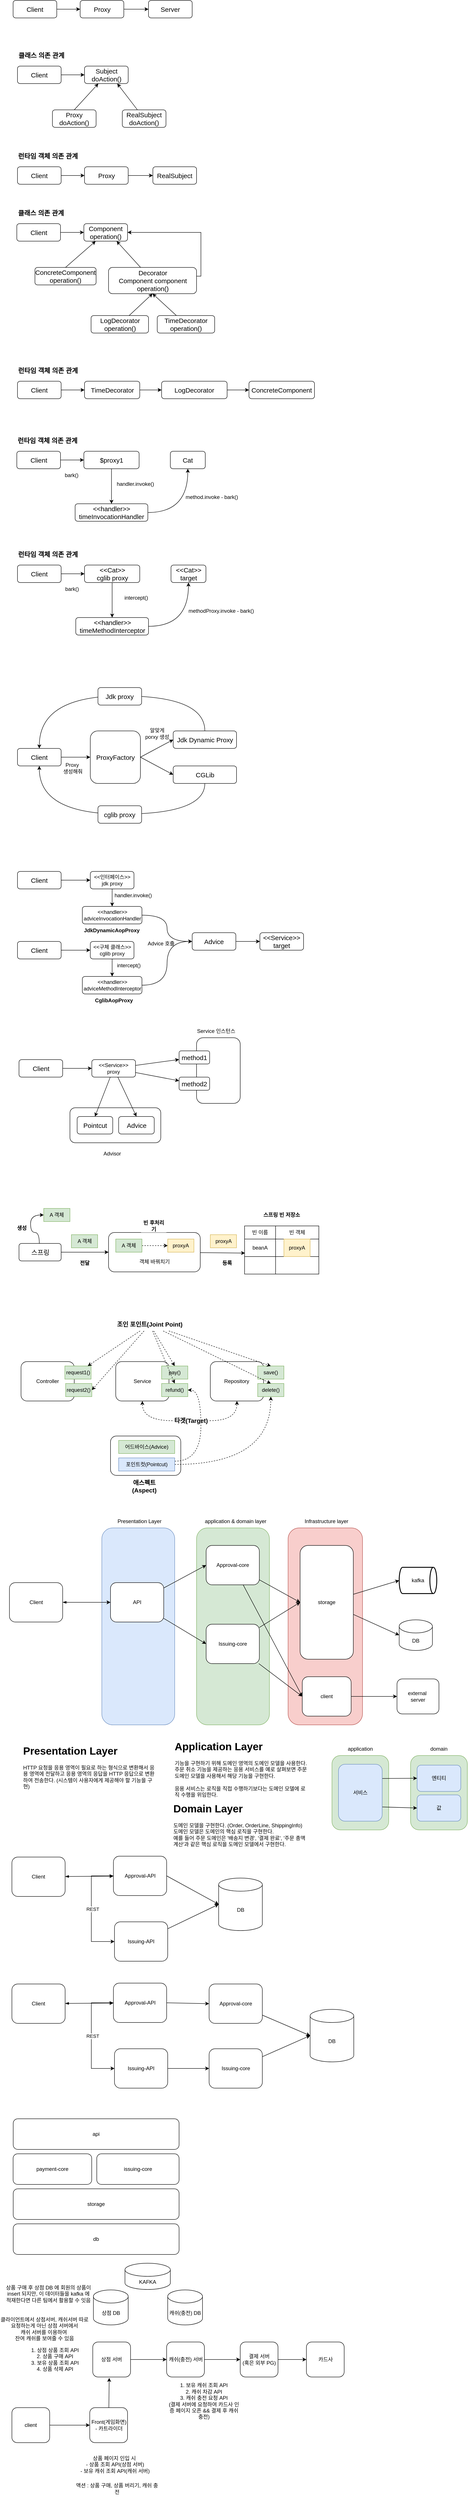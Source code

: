 <mxfile version="20.7.4" type="github">
  <diagram id="C5RBs43oDa-KdzZeNtuy" name="Page-1">
    <mxGraphModel dx="1216" dy="768" grid="1" gridSize="10" guides="1" tooltips="1" connect="1" arrows="1" fold="1" page="1" pageScale="1" pageWidth="827" pageHeight="1169" math="0" shadow="0">
      <root>
        <mxCell id="WIyWlLk6GJQsqaUBKTNV-0" />
        <mxCell id="WIyWlLk6GJQsqaUBKTNV-1" parent="WIyWlLk6GJQsqaUBKTNV-0" />
        <mxCell id="FcuShJZuBO1tvy11bk31-2" value="" style="rounded=1;whiteSpace=wrap;html=1;fillColor=#f8cecc;strokeColor=#b85450;" vertex="1" parent="WIyWlLk6GJQsqaUBKTNV-1">
          <mxGeometry x="659.56" y="3520" width="170.44" height="450" as="geometry" />
        </mxCell>
        <mxCell id="FcuShJZuBO1tvy11bk31-1" value="" style="rounded=1;whiteSpace=wrap;html=1;fillColor=#d5e8d4;strokeColor=#82b366;" vertex="1" parent="WIyWlLk6GJQsqaUBKTNV-1">
          <mxGeometry x="450" y="3520" width="166.87" height="450" as="geometry" />
        </mxCell>
        <mxCell id="FcuShJZuBO1tvy11bk31-0" value="" style="rounded=1;whiteSpace=wrap;html=1;fillColor=#dae8fc;strokeColor=#6c8ebf;" vertex="1" parent="WIyWlLk6GJQsqaUBKTNV-1">
          <mxGeometry x="233.13" y="3520" width="166.87" height="450" as="geometry" />
        </mxCell>
        <mxCell id="3835OeMCajuSgj9HRR2n-3" style="edgeStyle=orthogonalEdgeStyle;rounded=0;orthogonalLoop=1;jettySize=auto;html=1;entryX=0;entryY=0.5;entryDx=0;entryDy=0;fontSize=15;" parent="WIyWlLk6GJQsqaUBKTNV-1" source="3835OeMCajuSgj9HRR2n-0" target="3835OeMCajuSgj9HRR2n-1" edge="1">
          <mxGeometry relative="1" as="geometry" />
        </mxCell>
        <mxCell id="3835OeMCajuSgj9HRR2n-0" value="&lt;font style=&quot;font-size: 15px;&quot;&gt;Client&lt;/font&gt;" style="rounded=1;whiteSpace=wrap;html=1;" parent="WIyWlLk6GJQsqaUBKTNV-1" vertex="1">
          <mxGeometry x="30" y="30" width="100" height="40" as="geometry" />
        </mxCell>
        <mxCell id="3835OeMCajuSgj9HRR2n-5" style="edgeStyle=orthogonalEdgeStyle;rounded=0;orthogonalLoop=1;jettySize=auto;html=1;fontSize=15;" parent="WIyWlLk6GJQsqaUBKTNV-1" source="3835OeMCajuSgj9HRR2n-1" target="3835OeMCajuSgj9HRR2n-2" edge="1">
          <mxGeometry relative="1" as="geometry" />
        </mxCell>
        <mxCell id="3835OeMCajuSgj9HRR2n-1" value="&lt;font style=&quot;font-size: 15px;&quot;&gt;Proxy&lt;/font&gt;" style="rounded=1;whiteSpace=wrap;html=1;" parent="WIyWlLk6GJQsqaUBKTNV-1" vertex="1">
          <mxGeometry x="183.5" y="30" width="100" height="40" as="geometry" />
        </mxCell>
        <mxCell id="3835OeMCajuSgj9HRR2n-2" value="&lt;font style=&quot;font-size: 15px;&quot;&gt;Server&lt;/font&gt;" style="rounded=1;whiteSpace=wrap;html=1;" parent="WIyWlLk6GJQsqaUBKTNV-1" vertex="1">
          <mxGeometry x="340" y="30" width="100" height="40" as="geometry" />
        </mxCell>
        <mxCell id="3835OeMCajuSgj9HRR2n-10" style="edgeStyle=orthogonalEdgeStyle;rounded=0;orthogonalLoop=1;jettySize=auto;html=1;fontSize=15;" parent="WIyWlLk6GJQsqaUBKTNV-1" source="3835OeMCajuSgj9HRR2n-6" target="3835OeMCajuSgj9HRR2n-7" edge="1">
          <mxGeometry relative="1" as="geometry" />
        </mxCell>
        <mxCell id="3835OeMCajuSgj9HRR2n-6" value="&lt;font style=&quot;font-size: 15px;&quot;&gt;Client&lt;/font&gt;" style="rounded=1;whiteSpace=wrap;html=1;" parent="WIyWlLk6GJQsqaUBKTNV-1" vertex="1">
          <mxGeometry x="40" y="180" width="100" height="40" as="geometry" />
        </mxCell>
        <mxCell id="3835OeMCajuSgj9HRR2n-7" value="&lt;font style=&quot;font-size: 15px;&quot;&gt;Subject&lt;br&gt;doAction()&lt;br&gt;&lt;/font&gt;" style="rounded=1;whiteSpace=wrap;html=1;" parent="WIyWlLk6GJQsqaUBKTNV-1" vertex="1">
          <mxGeometry x="193.5" y="180" width="100" height="40" as="geometry" />
        </mxCell>
        <mxCell id="3835OeMCajuSgj9HRR2n-11" style="orthogonalLoop=1;jettySize=auto;html=1;exitX=0.5;exitY=0;exitDx=0;exitDy=0;fontSize=15;strokeColor=default;rounded=0;" parent="WIyWlLk6GJQsqaUBKTNV-1" source="3835OeMCajuSgj9HRR2n-8" target="3835OeMCajuSgj9HRR2n-7" edge="1">
          <mxGeometry relative="1" as="geometry" />
        </mxCell>
        <mxCell id="3835OeMCajuSgj9HRR2n-8" value="&lt;font style=&quot;font-size: 15px;&quot;&gt;Proxy&lt;br&gt;doAction()&lt;br&gt;&lt;/font&gt;" style="rounded=1;whiteSpace=wrap;html=1;" parent="WIyWlLk6GJQsqaUBKTNV-1" vertex="1">
          <mxGeometry x="120" y="280" width="100" height="40" as="geometry" />
        </mxCell>
        <mxCell id="3835OeMCajuSgj9HRR2n-12" style="edgeStyle=none;rounded=0;orthogonalLoop=1;jettySize=auto;html=1;entryX=0.75;entryY=1;entryDx=0;entryDy=0;strokeColor=default;fontSize=15;" parent="WIyWlLk6GJQsqaUBKTNV-1" source="3835OeMCajuSgj9HRR2n-9" target="3835OeMCajuSgj9HRR2n-7" edge="1">
          <mxGeometry relative="1" as="geometry" />
        </mxCell>
        <mxCell id="3835OeMCajuSgj9HRR2n-9" value="&lt;font style=&quot;font-size: 15px;&quot;&gt;RealSubject&lt;br&gt;doAction()&lt;br&gt;&lt;/font&gt;" style="rounded=1;whiteSpace=wrap;html=1;" parent="WIyWlLk6GJQsqaUBKTNV-1" vertex="1">
          <mxGeometry x="280" y="280" width="100" height="40" as="geometry" />
        </mxCell>
        <mxCell id="3835OeMCajuSgj9HRR2n-14" style="edgeStyle=orthogonalEdgeStyle;rounded=0;orthogonalLoop=1;jettySize=auto;html=1;entryX=0;entryY=0.5;entryDx=0;entryDy=0;fontSize=15;" parent="WIyWlLk6GJQsqaUBKTNV-1" source="3835OeMCajuSgj9HRR2n-15" target="3835OeMCajuSgj9HRR2n-17" edge="1">
          <mxGeometry relative="1" as="geometry" />
        </mxCell>
        <mxCell id="3835OeMCajuSgj9HRR2n-15" value="&lt;font style=&quot;font-size: 15px;&quot;&gt;Client&lt;/font&gt;" style="rounded=1;whiteSpace=wrap;html=1;" parent="WIyWlLk6GJQsqaUBKTNV-1" vertex="1">
          <mxGeometry x="40" y="410" width="100" height="40" as="geometry" />
        </mxCell>
        <mxCell id="3835OeMCajuSgj9HRR2n-16" style="edgeStyle=orthogonalEdgeStyle;rounded=0;orthogonalLoop=1;jettySize=auto;html=1;fontSize=15;" parent="WIyWlLk6GJQsqaUBKTNV-1" source="3835OeMCajuSgj9HRR2n-17" target="3835OeMCajuSgj9HRR2n-18" edge="1">
          <mxGeometry relative="1" as="geometry" />
        </mxCell>
        <mxCell id="3835OeMCajuSgj9HRR2n-17" value="&lt;font style=&quot;font-size: 15px;&quot;&gt;Proxy&lt;/font&gt;" style="rounded=1;whiteSpace=wrap;html=1;" parent="WIyWlLk6GJQsqaUBKTNV-1" vertex="1">
          <mxGeometry x="193.5" y="410" width="100" height="40" as="geometry" />
        </mxCell>
        <mxCell id="3835OeMCajuSgj9HRR2n-18" value="&lt;font style=&quot;font-size: 15px;&quot;&gt;RealSubject&lt;/font&gt;" style="rounded=1;whiteSpace=wrap;html=1;" parent="WIyWlLk6GJQsqaUBKTNV-1" vertex="1">
          <mxGeometry x="350" y="410" width="100" height="40" as="geometry" />
        </mxCell>
        <mxCell id="3835OeMCajuSgj9HRR2n-19" value="&lt;b&gt;클래스 의존 관계&lt;/b&gt;" style="text;html=1;strokeColor=none;fillColor=none;align=center;verticalAlign=middle;whiteSpace=wrap;rounded=0;fontSize=15;" parent="WIyWlLk6GJQsqaUBKTNV-1" vertex="1">
          <mxGeometry x="40" y="140" width="110" height="30" as="geometry" />
        </mxCell>
        <mxCell id="3835OeMCajuSgj9HRR2n-20" value="&lt;b&gt;런타임 객체 의존 관계&lt;/b&gt;" style="text;html=1;strokeColor=none;fillColor=none;align=center;verticalAlign=middle;whiteSpace=wrap;rounded=0;fontSize=15;" parent="WIyWlLk6GJQsqaUBKTNV-1" vertex="1">
          <mxGeometry x="40" y="370" width="140" height="30" as="geometry" />
        </mxCell>
        <mxCell id="9MUkiqO2VQU4ABKTeWIf-0" style="edgeStyle=orthogonalEdgeStyle;rounded=0;orthogonalLoop=1;jettySize=auto;html=1;fontSize=15;" parent="WIyWlLk6GJQsqaUBKTNV-1" source="9MUkiqO2VQU4ABKTeWIf-1" target="9MUkiqO2VQU4ABKTeWIf-2" edge="1">
          <mxGeometry relative="1" as="geometry" />
        </mxCell>
        <mxCell id="9MUkiqO2VQU4ABKTeWIf-1" value="&lt;font style=&quot;font-size: 15px;&quot;&gt;Client&lt;/font&gt;" style="rounded=1;whiteSpace=wrap;html=1;" parent="WIyWlLk6GJQsqaUBKTNV-1" vertex="1">
          <mxGeometry x="38.5" y="540" width="100" height="40" as="geometry" />
        </mxCell>
        <mxCell id="9MUkiqO2VQU4ABKTeWIf-2" value="&lt;font style=&quot;font-size: 15px;&quot;&gt;Component&lt;br&gt;operation()&lt;br&gt;&lt;/font&gt;" style="rounded=1;whiteSpace=wrap;html=1;" parent="WIyWlLk6GJQsqaUBKTNV-1" vertex="1">
          <mxGeometry x="192" y="540" width="100" height="40" as="geometry" />
        </mxCell>
        <mxCell id="9MUkiqO2VQU4ABKTeWIf-3" style="orthogonalLoop=1;jettySize=auto;html=1;exitX=0.5;exitY=0;exitDx=0;exitDy=0;fontSize=15;strokeColor=default;rounded=0;" parent="WIyWlLk6GJQsqaUBKTNV-1" source="9MUkiqO2VQU4ABKTeWIf-4" target="9MUkiqO2VQU4ABKTeWIf-2" edge="1">
          <mxGeometry relative="1" as="geometry" />
        </mxCell>
        <mxCell id="9MUkiqO2VQU4ABKTeWIf-4" value="&lt;font style=&quot;font-size: 15px;&quot;&gt;ConcreteComponent&lt;br&gt;operation()&lt;br&gt;&lt;/font&gt;" style="rounded=1;whiteSpace=wrap;html=1;" parent="WIyWlLk6GJQsqaUBKTNV-1" vertex="1">
          <mxGeometry x="80" y="640" width="140" height="40" as="geometry" />
        </mxCell>
        <mxCell id="9MUkiqO2VQU4ABKTeWIf-5" style="edgeStyle=none;rounded=0;orthogonalLoop=1;jettySize=auto;html=1;entryX=0.75;entryY=1;entryDx=0;entryDy=0;strokeColor=default;fontSize=15;" parent="WIyWlLk6GJQsqaUBKTNV-1" source="9MUkiqO2VQU4ABKTeWIf-6" target="9MUkiqO2VQU4ABKTeWIf-2" edge="1">
          <mxGeometry relative="1" as="geometry" />
        </mxCell>
        <mxCell id="9MUkiqO2VQU4ABKTeWIf-22" style="edgeStyle=orthogonalEdgeStyle;rounded=0;orthogonalLoop=1;jettySize=auto;html=1;entryX=1;entryY=0.5;entryDx=0;entryDy=0;" parent="WIyWlLk6GJQsqaUBKTNV-1" source="9MUkiqO2VQU4ABKTeWIf-6" target="9MUkiqO2VQU4ABKTeWIf-2" edge="1">
          <mxGeometry relative="1" as="geometry">
            <Array as="points">
              <mxPoint x="460" y="660" />
              <mxPoint x="460" y="560" />
            </Array>
          </mxGeometry>
        </mxCell>
        <mxCell id="9MUkiqO2VQU4ABKTeWIf-6" value="&lt;font style=&quot;font-size: 15px;&quot;&gt;Decorator&lt;br&gt;Component component&lt;br&gt;operation()&lt;br&gt;&lt;/font&gt;" style="rounded=1;whiteSpace=wrap;html=1;" parent="WIyWlLk6GJQsqaUBKTNV-1" vertex="1">
          <mxGeometry x="248.5" y="640" width="201.5" height="60" as="geometry" />
        </mxCell>
        <mxCell id="9MUkiqO2VQU4ABKTeWIf-7" style="edgeStyle=orthogonalEdgeStyle;rounded=0;orthogonalLoop=1;jettySize=auto;html=1;entryX=0;entryY=0.5;entryDx=0;entryDy=0;fontSize=15;" parent="WIyWlLk6GJQsqaUBKTNV-1" source="9MUkiqO2VQU4ABKTeWIf-8" target="9MUkiqO2VQU4ABKTeWIf-10" edge="1">
          <mxGeometry relative="1" as="geometry" />
        </mxCell>
        <mxCell id="9MUkiqO2VQU4ABKTeWIf-8" value="&lt;font style=&quot;font-size: 15px;&quot;&gt;Client&lt;/font&gt;" style="rounded=1;whiteSpace=wrap;html=1;" parent="WIyWlLk6GJQsqaUBKTNV-1" vertex="1">
          <mxGeometry x="40" y="900" width="100" height="40" as="geometry" />
        </mxCell>
        <mxCell id="9MUkiqO2VQU4ABKTeWIf-9" style="edgeStyle=orthogonalEdgeStyle;rounded=0;orthogonalLoop=1;jettySize=auto;html=1;fontSize=15;" parent="WIyWlLk6GJQsqaUBKTNV-1" source="9MUkiqO2VQU4ABKTeWIf-10" target="9MUkiqO2VQU4ABKTeWIf-11" edge="1">
          <mxGeometry relative="1" as="geometry" />
        </mxCell>
        <mxCell id="9MUkiqO2VQU4ABKTeWIf-10" value="&lt;font style=&quot;font-size: 15px;&quot;&gt;TimeDecorator&lt;/font&gt;" style="rounded=1;whiteSpace=wrap;html=1;" parent="WIyWlLk6GJQsqaUBKTNV-1" vertex="1">
          <mxGeometry x="193.5" y="900" width="126.5" height="40" as="geometry" />
        </mxCell>
        <mxCell id="9MUkiqO2VQU4ABKTeWIf-21" style="edgeStyle=none;rounded=0;orthogonalLoop=1;jettySize=auto;html=1;" parent="WIyWlLk6GJQsqaUBKTNV-1" source="9MUkiqO2VQU4ABKTeWIf-11" target="9MUkiqO2VQU4ABKTeWIf-20" edge="1">
          <mxGeometry relative="1" as="geometry" />
        </mxCell>
        <mxCell id="9MUkiqO2VQU4ABKTeWIf-11" value="&lt;font style=&quot;font-size: 15px;&quot;&gt;LogDecorator&lt;/font&gt;" style="rounded=1;whiteSpace=wrap;html=1;" parent="WIyWlLk6GJQsqaUBKTNV-1" vertex="1">
          <mxGeometry x="370" y="900" width="150" height="40" as="geometry" />
        </mxCell>
        <mxCell id="9MUkiqO2VQU4ABKTeWIf-12" value="&lt;b&gt;클래스 의존 관계&lt;/b&gt;" style="text;html=1;strokeColor=none;fillColor=none;align=center;verticalAlign=middle;whiteSpace=wrap;rounded=0;fontSize=15;" parent="WIyWlLk6GJQsqaUBKTNV-1" vertex="1">
          <mxGeometry x="38.5" y="500" width="110" height="30" as="geometry" />
        </mxCell>
        <mxCell id="9MUkiqO2VQU4ABKTeWIf-13" value="&lt;b&gt;런타임 객체 의존 관계&lt;/b&gt;" style="text;html=1;strokeColor=none;fillColor=none;align=center;verticalAlign=middle;whiteSpace=wrap;rounded=0;fontSize=15;" parent="WIyWlLk6GJQsqaUBKTNV-1" vertex="1">
          <mxGeometry x="40" y="860" width="140" height="30" as="geometry" />
        </mxCell>
        <mxCell id="9MUkiqO2VQU4ABKTeWIf-17" style="rounded=0;orthogonalLoop=1;jettySize=auto;html=1;entryX=0.5;entryY=1;entryDx=0;entryDy=0;" parent="WIyWlLk6GJQsqaUBKTNV-1" source="9MUkiqO2VQU4ABKTeWIf-15" target="9MUkiqO2VQU4ABKTeWIf-6" edge="1">
          <mxGeometry relative="1" as="geometry" />
        </mxCell>
        <mxCell id="9MUkiqO2VQU4ABKTeWIf-15" value="&lt;font style=&quot;font-size: 15px;&quot;&gt;LogDecorator&lt;br&gt;operation()&lt;br&gt;&lt;/font&gt;" style="rounded=1;whiteSpace=wrap;html=1;" parent="WIyWlLk6GJQsqaUBKTNV-1" vertex="1">
          <mxGeometry x="208.5" y="750" width="131.5" height="40" as="geometry" />
        </mxCell>
        <mxCell id="9MUkiqO2VQU4ABKTeWIf-18" style="rounded=0;orthogonalLoop=1;jettySize=auto;html=1;entryX=0.5;entryY=1;entryDx=0;entryDy=0;" parent="WIyWlLk6GJQsqaUBKTNV-1" source="9MUkiqO2VQU4ABKTeWIf-16" target="9MUkiqO2VQU4ABKTeWIf-6" edge="1">
          <mxGeometry relative="1" as="geometry" />
        </mxCell>
        <mxCell id="9MUkiqO2VQU4ABKTeWIf-16" value="&lt;font style=&quot;font-size: 15px;&quot;&gt;TimeDecorator&lt;br&gt;operation()&lt;br&gt;&lt;/font&gt;" style="rounded=1;whiteSpace=wrap;html=1;" parent="WIyWlLk6GJQsqaUBKTNV-1" vertex="1">
          <mxGeometry x="360" y="750" width="131.5" height="40" as="geometry" />
        </mxCell>
        <mxCell id="9MUkiqO2VQU4ABKTeWIf-20" value="&lt;font style=&quot;font-size: 15px;&quot;&gt;ConcreteComponent&lt;/font&gt;" style="rounded=1;whiteSpace=wrap;html=1;" parent="WIyWlLk6GJQsqaUBKTNV-1" vertex="1">
          <mxGeometry x="570" y="900" width="150" height="40" as="geometry" />
        </mxCell>
        <mxCell id="9MUkiqO2VQU4ABKTeWIf-23" style="edgeStyle=orthogonalEdgeStyle;rounded=0;orthogonalLoop=1;jettySize=auto;html=1;entryX=0;entryY=0.5;entryDx=0;entryDy=0;fontSize=15;" parent="WIyWlLk6GJQsqaUBKTNV-1" source="9MUkiqO2VQU4ABKTeWIf-24" target="9MUkiqO2VQU4ABKTeWIf-26" edge="1">
          <mxGeometry relative="1" as="geometry" />
        </mxCell>
        <mxCell id="9MUkiqO2VQU4ABKTeWIf-24" value="&lt;font style=&quot;font-size: 15px;&quot;&gt;Client&lt;/font&gt;" style="rounded=1;whiteSpace=wrap;html=1;" parent="WIyWlLk6GJQsqaUBKTNV-1" vertex="1">
          <mxGeometry x="38.5" y="1060" width="100" height="40" as="geometry" />
        </mxCell>
        <mxCell id="9MUkiqO2VQU4ABKTeWIf-25" style="rounded=0;orthogonalLoop=1;jettySize=auto;html=1;fontSize=15;" parent="WIyWlLk6GJQsqaUBKTNV-1" source="9MUkiqO2VQU4ABKTeWIf-26" target="9MUkiqO2VQU4ABKTeWIf-28" edge="1">
          <mxGeometry relative="1" as="geometry" />
        </mxCell>
        <mxCell id="9MUkiqO2VQU4ABKTeWIf-26" value="&lt;font style=&quot;font-size: 15px;&quot;&gt;$proxy1&lt;/font&gt;" style="rounded=1;whiteSpace=wrap;html=1;" parent="WIyWlLk6GJQsqaUBKTNV-1" vertex="1">
          <mxGeometry x="192" y="1060" width="126.5" height="40" as="geometry" />
        </mxCell>
        <mxCell id="9MUkiqO2VQU4ABKTeWIf-27" style="edgeStyle=orthogonalEdgeStyle;rounded=0;orthogonalLoop=1;jettySize=auto;html=1;curved=1;" parent="WIyWlLk6GJQsqaUBKTNV-1" source="9MUkiqO2VQU4ABKTeWIf-28" target="9MUkiqO2VQU4ABKTeWIf-30" edge="1">
          <mxGeometry relative="1" as="geometry" />
        </mxCell>
        <mxCell id="9MUkiqO2VQU4ABKTeWIf-28" value="&lt;font style=&quot;font-size: 15px;&quot;&gt;&amp;lt;&amp;lt;handler&amp;gt;&amp;gt;&lt;br&gt;timeInvocationHandler&lt;br&gt;&lt;/font&gt;" style="rounded=1;whiteSpace=wrap;html=1;" parent="WIyWlLk6GJQsqaUBKTNV-1" vertex="1">
          <mxGeometry x="172" y="1180" width="166.5" height="40" as="geometry" />
        </mxCell>
        <mxCell id="9MUkiqO2VQU4ABKTeWIf-29" value="&lt;b&gt;런타임 객체 의존 관계&lt;/b&gt;" style="text;html=1;strokeColor=none;fillColor=none;align=center;verticalAlign=middle;whiteSpace=wrap;rounded=0;fontSize=15;" parent="WIyWlLk6GJQsqaUBKTNV-1" vertex="1">
          <mxGeometry x="38.5" y="1020" width="140" height="30" as="geometry" />
        </mxCell>
        <mxCell id="9MUkiqO2VQU4ABKTeWIf-30" value="&lt;font style=&quot;font-size: 15px;&quot;&gt;Cat&lt;/font&gt;" style="rounded=1;whiteSpace=wrap;html=1;" parent="WIyWlLk6GJQsqaUBKTNV-1" vertex="1">
          <mxGeometry x="390" y="1060" width="80" height="40" as="geometry" />
        </mxCell>
        <mxCell id="9MUkiqO2VQU4ABKTeWIf-31" value="bark()" style="text;html=1;strokeColor=none;fillColor=none;align=center;verticalAlign=middle;whiteSpace=wrap;rounded=0;" parent="WIyWlLk6GJQsqaUBKTNV-1" vertex="1">
          <mxGeometry x="133.5" y="1100" width="60" height="30" as="geometry" />
        </mxCell>
        <mxCell id="9MUkiqO2VQU4ABKTeWIf-32" value="handler.invoke()" style="text;html=1;strokeColor=none;fillColor=none;align=center;verticalAlign=middle;whiteSpace=wrap;rounded=0;" parent="WIyWlLk6GJQsqaUBKTNV-1" vertex="1">
          <mxGeometry x="280" y="1120" width="60" height="30" as="geometry" />
        </mxCell>
        <mxCell id="9MUkiqO2VQU4ABKTeWIf-33" value="method.invoke - bark()" style="text;html=1;strokeColor=none;fillColor=none;align=center;verticalAlign=middle;whiteSpace=wrap;rounded=0;" parent="WIyWlLk6GJQsqaUBKTNV-1" vertex="1">
          <mxGeometry x="420" y="1150" width="130" height="30" as="geometry" />
        </mxCell>
        <mxCell id="9MUkiqO2VQU4ABKTeWIf-35" style="edgeStyle=orthogonalEdgeStyle;rounded=0;orthogonalLoop=1;jettySize=auto;html=1;entryX=0;entryY=0.5;entryDx=0;entryDy=0;fontSize=15;" parent="WIyWlLk6GJQsqaUBKTNV-1" source="9MUkiqO2VQU4ABKTeWIf-36" target="9MUkiqO2VQU4ABKTeWIf-38" edge="1">
          <mxGeometry relative="1" as="geometry" />
        </mxCell>
        <mxCell id="9MUkiqO2VQU4ABKTeWIf-36" value="&lt;font style=&quot;font-size: 15px;&quot;&gt;Client&lt;/font&gt;" style="rounded=1;whiteSpace=wrap;html=1;" parent="WIyWlLk6GJQsqaUBKTNV-1" vertex="1">
          <mxGeometry x="40" y="1320" width="100" height="40" as="geometry" />
        </mxCell>
        <mxCell id="9MUkiqO2VQU4ABKTeWIf-37" style="rounded=0;orthogonalLoop=1;jettySize=auto;html=1;fontSize=15;" parent="WIyWlLk6GJQsqaUBKTNV-1" source="9MUkiqO2VQU4ABKTeWIf-38" target="9MUkiqO2VQU4ABKTeWIf-40" edge="1">
          <mxGeometry relative="1" as="geometry" />
        </mxCell>
        <mxCell id="9MUkiqO2VQU4ABKTeWIf-38" value="&lt;font style=&quot;font-size: 15px;&quot;&gt;&amp;lt;&amp;lt;Cat&amp;gt;&amp;gt;&lt;br&gt;cglib proxy&lt;br&gt;&lt;/font&gt;" style="rounded=1;whiteSpace=wrap;html=1;" parent="WIyWlLk6GJQsqaUBKTNV-1" vertex="1">
          <mxGeometry x="193.5" y="1320" width="126.5" height="40" as="geometry" />
        </mxCell>
        <mxCell id="9MUkiqO2VQU4ABKTeWIf-39" style="edgeStyle=orthogonalEdgeStyle;rounded=0;orthogonalLoop=1;jettySize=auto;html=1;curved=1;" parent="WIyWlLk6GJQsqaUBKTNV-1" source="9MUkiqO2VQU4ABKTeWIf-40" target="9MUkiqO2VQU4ABKTeWIf-42" edge="1">
          <mxGeometry relative="1" as="geometry" />
        </mxCell>
        <mxCell id="9MUkiqO2VQU4ABKTeWIf-40" value="&lt;font style=&quot;font-size: 15px;&quot;&gt;&amp;lt;&amp;lt;handler&amp;gt;&amp;gt;&lt;br&gt;timeMethodInterceptor&lt;br&gt;&lt;/font&gt;" style="rounded=1;whiteSpace=wrap;html=1;" parent="WIyWlLk6GJQsqaUBKTNV-1" vertex="1">
          <mxGeometry x="173.5" y="1440" width="166.5" height="40" as="geometry" />
        </mxCell>
        <mxCell id="9MUkiqO2VQU4ABKTeWIf-41" value="&lt;b&gt;런타임 객체 의존 관계&lt;/b&gt;" style="text;html=1;strokeColor=none;fillColor=none;align=center;verticalAlign=middle;whiteSpace=wrap;rounded=0;fontSize=15;" parent="WIyWlLk6GJQsqaUBKTNV-1" vertex="1">
          <mxGeometry x="40" y="1280" width="140" height="30" as="geometry" />
        </mxCell>
        <mxCell id="9MUkiqO2VQU4ABKTeWIf-42" value="&lt;font style=&quot;font-size: 15px;&quot;&gt;&amp;lt;&amp;lt;Cat&amp;gt;&amp;gt;&lt;br&gt;target&lt;br&gt;&lt;/font&gt;" style="rounded=1;whiteSpace=wrap;html=1;" parent="WIyWlLk6GJQsqaUBKTNV-1" vertex="1">
          <mxGeometry x="391.5" y="1320" width="80" height="40" as="geometry" />
        </mxCell>
        <mxCell id="9MUkiqO2VQU4ABKTeWIf-43" value="bark()" style="text;html=1;strokeColor=none;fillColor=none;align=center;verticalAlign=middle;whiteSpace=wrap;rounded=0;" parent="WIyWlLk6GJQsqaUBKTNV-1" vertex="1">
          <mxGeometry x="135" y="1360" width="60" height="30" as="geometry" />
        </mxCell>
        <mxCell id="9MUkiqO2VQU4ABKTeWIf-44" value="intercept()" style="text;html=1;strokeColor=none;fillColor=none;align=center;verticalAlign=middle;whiteSpace=wrap;rounded=0;" parent="WIyWlLk6GJQsqaUBKTNV-1" vertex="1">
          <mxGeometry x="281.5" y="1380" width="60" height="30" as="geometry" />
        </mxCell>
        <mxCell id="9MUkiqO2VQU4ABKTeWIf-45" value="methodProxy.invoke - bark()" style="text;html=1;strokeColor=none;fillColor=none;align=center;verticalAlign=middle;whiteSpace=wrap;rounded=0;" parent="WIyWlLk6GJQsqaUBKTNV-1" vertex="1">
          <mxGeometry x="421.5" y="1410" width="168.5" height="30" as="geometry" />
        </mxCell>
        <mxCell id="9FqzhDOZu8SPJRC__JUW-5" style="edgeStyle=orthogonalEdgeStyle;rounded=0;orthogonalLoop=1;jettySize=auto;html=1;entryX=0;entryY=0.5;entryDx=0;entryDy=0;" parent="WIyWlLk6GJQsqaUBKTNV-1" source="9FqzhDOZu8SPJRC__JUW-0" target="9FqzhDOZu8SPJRC__JUW-1" edge="1">
          <mxGeometry relative="1" as="geometry" />
        </mxCell>
        <mxCell id="9FqzhDOZu8SPJRC__JUW-0" value="&lt;font style=&quot;font-size: 15px;&quot;&gt;Client&lt;/font&gt;" style="rounded=1;whiteSpace=wrap;html=1;" parent="WIyWlLk6GJQsqaUBKTNV-1" vertex="1">
          <mxGeometry x="40" y="1739" width="100" height="40" as="geometry" />
        </mxCell>
        <mxCell id="9FqzhDOZu8SPJRC__JUW-6" style="rounded=0;orthogonalLoop=1;jettySize=auto;html=1;entryX=0;entryY=0.5;entryDx=0;entryDy=0;exitX=1;exitY=0.5;exitDx=0;exitDy=0;" parent="WIyWlLk6GJQsqaUBKTNV-1" source="9FqzhDOZu8SPJRC__JUW-1" target="9FqzhDOZu8SPJRC__JUW-3" edge="1">
          <mxGeometry relative="1" as="geometry" />
        </mxCell>
        <mxCell id="9FqzhDOZu8SPJRC__JUW-7" style="edgeStyle=none;rounded=0;orthogonalLoop=1;jettySize=auto;html=1;entryX=0;entryY=0.5;entryDx=0;entryDy=0;exitX=1;exitY=0.5;exitDx=0;exitDy=0;" parent="WIyWlLk6GJQsqaUBKTNV-1" source="9FqzhDOZu8SPJRC__JUW-1" target="9FqzhDOZu8SPJRC__JUW-4" edge="1">
          <mxGeometry relative="1" as="geometry" />
        </mxCell>
        <mxCell id="9FqzhDOZu8SPJRC__JUW-1" value="&lt;span style=&quot;font-size: 15px;&quot;&gt;ProxyFactory&lt;/span&gt;" style="rounded=1;whiteSpace=wrap;html=1;" parent="WIyWlLk6GJQsqaUBKTNV-1" vertex="1">
          <mxGeometry x="206.75" y="1699" width="114.75" height="120" as="geometry" />
        </mxCell>
        <mxCell id="9FqzhDOZu8SPJRC__JUW-12" style="edgeStyle=orthogonalEdgeStyle;curved=1;rounded=0;orthogonalLoop=1;jettySize=auto;html=1;entryX=0.5;entryY=0;entryDx=0;entryDy=0;" parent="WIyWlLk6GJQsqaUBKTNV-1" source="9FqzhDOZu8SPJRC__JUW-3" target="9FqzhDOZu8SPJRC__JUW-0" edge="1">
          <mxGeometry relative="1" as="geometry">
            <Array as="points">
              <mxPoint x="469.5" y="1619" />
              <mxPoint x="90.5" y="1619" />
            </Array>
          </mxGeometry>
        </mxCell>
        <mxCell id="9FqzhDOZu8SPJRC__JUW-3" value="&lt;span style=&quot;font-size: 15px;&quot;&gt;Jdk Dynamic Proxy&lt;/span&gt;" style="rounded=1;whiteSpace=wrap;html=1;" parent="WIyWlLk6GJQsqaUBKTNV-1" vertex="1">
          <mxGeometry x="396.5" y="1699" width="145" height="40" as="geometry" />
        </mxCell>
        <mxCell id="9FqzhDOZu8SPJRC__JUW-11" style="edgeStyle=orthogonalEdgeStyle;curved=1;rounded=0;orthogonalLoop=1;jettySize=auto;html=1;entryX=0.5;entryY=1;entryDx=0;entryDy=0;" parent="WIyWlLk6GJQsqaUBKTNV-1" source="9FqzhDOZu8SPJRC__JUW-4" target="9FqzhDOZu8SPJRC__JUW-0" edge="1">
          <mxGeometry relative="1" as="geometry">
            <Array as="points">
              <mxPoint x="469.5" y="1889" />
              <mxPoint x="90.5" y="1889" />
            </Array>
          </mxGeometry>
        </mxCell>
        <mxCell id="9FqzhDOZu8SPJRC__JUW-4" value="&lt;font style=&quot;font-size: 15px;&quot;&gt;CGLib&lt;/font&gt;" style="rounded=1;whiteSpace=wrap;html=1;" parent="WIyWlLk6GJQsqaUBKTNV-1" vertex="1">
          <mxGeometry x="396.5" y="1779" width="145" height="40" as="geometry" />
        </mxCell>
        <mxCell id="9FqzhDOZu8SPJRC__JUW-8" value="Proxy&amp;nbsp;&lt;br&gt;생성해줘" style="text;html=1;strokeColor=none;fillColor=none;align=center;verticalAlign=middle;whiteSpace=wrap;rounded=0;" parent="WIyWlLk6GJQsqaUBKTNV-1" vertex="1">
          <mxGeometry x="136.5" y="1769" width="60" height="30" as="geometry" />
        </mxCell>
        <mxCell id="9FqzhDOZu8SPJRC__JUW-13" value="&lt;span style=&quot;font-size: 15px;&quot;&gt;Jdk proxy&lt;/span&gt;" style="rounded=1;whiteSpace=wrap;html=1;" parent="WIyWlLk6GJQsqaUBKTNV-1" vertex="1">
          <mxGeometry x="224.25" y="1600" width="100" height="40" as="geometry" />
        </mxCell>
        <mxCell id="9FqzhDOZu8SPJRC__JUW-14" value="&lt;span style=&quot;font-size: 15px;&quot;&gt;cglib proxy&lt;/span&gt;" style="rounded=1;whiteSpace=wrap;html=1;" parent="WIyWlLk6GJQsqaUBKTNV-1" vertex="1">
          <mxGeometry x="224.25" y="1870" width="100" height="40" as="geometry" />
        </mxCell>
        <mxCell id="9FqzhDOZu8SPJRC__JUW-18" value="알맞게&lt;br&gt;porxy 생성" style="text;html=1;strokeColor=none;fillColor=none;align=center;verticalAlign=middle;whiteSpace=wrap;rounded=0;" parent="WIyWlLk6GJQsqaUBKTNV-1" vertex="1">
          <mxGeometry x="330" y="1690" width="60" height="30" as="geometry" />
        </mxCell>
        <mxCell id="9FqzhDOZu8SPJRC__JUW-30" style="edgeStyle=orthogonalEdgeStyle;curved=1;rounded=0;orthogonalLoop=1;jettySize=auto;html=1;fontSize=12;" parent="WIyWlLk6GJQsqaUBKTNV-1" source="9FqzhDOZu8SPJRC__JUW-20" target="9FqzhDOZu8SPJRC__JUW-22" edge="1">
          <mxGeometry relative="1" as="geometry" />
        </mxCell>
        <mxCell id="9FqzhDOZu8SPJRC__JUW-20" value="&lt;font style=&quot;font-size: 15px;&quot;&gt;Client&lt;/font&gt;" style="rounded=1;whiteSpace=wrap;html=1;" parent="WIyWlLk6GJQsqaUBKTNV-1" vertex="1">
          <mxGeometry x="40" y="2020" width="100" height="40" as="geometry" />
        </mxCell>
        <mxCell id="9FqzhDOZu8SPJRC__JUW-31" style="edgeStyle=orthogonalEdgeStyle;curved=1;rounded=0;orthogonalLoop=1;jettySize=auto;html=1;entryX=0;entryY=0.5;entryDx=0;entryDy=0;fontSize=12;" parent="WIyWlLk6GJQsqaUBKTNV-1" source="9FqzhDOZu8SPJRC__JUW-21" target="9FqzhDOZu8SPJRC__JUW-23" edge="1">
          <mxGeometry relative="1" as="geometry" />
        </mxCell>
        <mxCell id="9FqzhDOZu8SPJRC__JUW-21" value="&lt;font style=&quot;font-size: 15px;&quot;&gt;Client&lt;/font&gt;" style="rounded=1;whiteSpace=wrap;html=1;" parent="WIyWlLk6GJQsqaUBKTNV-1" vertex="1">
          <mxGeometry x="40" y="2180" width="100" height="40" as="geometry" />
        </mxCell>
        <mxCell id="9FqzhDOZu8SPJRC__JUW-32" style="edgeStyle=orthogonalEdgeStyle;curved=1;rounded=0;orthogonalLoop=1;jettySize=auto;html=1;entryX=0.5;entryY=0;entryDx=0;entryDy=0;fontSize=12;" parent="WIyWlLk6GJQsqaUBKTNV-1" source="9FqzhDOZu8SPJRC__JUW-22" target="9FqzhDOZu8SPJRC__JUW-24" edge="1">
          <mxGeometry relative="1" as="geometry" />
        </mxCell>
        <mxCell id="9FqzhDOZu8SPJRC__JUW-22" value="&lt;font style=&quot;font-size: 12px;&quot;&gt;&amp;lt;&amp;lt;인터페이스&amp;gt;&amp;gt;&lt;br&gt;jdk proxy&lt;br&gt;&lt;/font&gt;" style="rounded=1;whiteSpace=wrap;html=1;" parent="WIyWlLk6GJQsqaUBKTNV-1" vertex="1">
          <mxGeometry x="206.75" y="2020" width="100" height="40" as="geometry" />
        </mxCell>
        <mxCell id="9FqzhDOZu8SPJRC__JUW-33" style="edgeStyle=orthogonalEdgeStyle;curved=1;rounded=0;orthogonalLoop=1;jettySize=auto;html=1;entryX=0.5;entryY=0;entryDx=0;entryDy=0;fontSize=12;" parent="WIyWlLk6GJQsqaUBKTNV-1" source="9FqzhDOZu8SPJRC__JUW-23" target="9FqzhDOZu8SPJRC__JUW-26" edge="1">
          <mxGeometry relative="1" as="geometry" />
        </mxCell>
        <mxCell id="9FqzhDOZu8SPJRC__JUW-23" value="&amp;lt;&amp;lt;구체 클래스&amp;gt;&amp;gt;&lt;br&gt;cglib proxy" style="rounded=1;whiteSpace=wrap;html=1;" parent="WIyWlLk6GJQsqaUBKTNV-1" vertex="1">
          <mxGeometry x="206.75" y="2180" width="100" height="40" as="geometry" />
        </mxCell>
        <mxCell id="9FqzhDOZu8SPJRC__JUW-35" style="edgeStyle=orthogonalEdgeStyle;curved=1;rounded=0;orthogonalLoop=1;jettySize=auto;html=1;entryX=0;entryY=0.5;entryDx=0;entryDy=0;fontSize=12;" parent="WIyWlLk6GJQsqaUBKTNV-1" source="9FqzhDOZu8SPJRC__JUW-24" target="9FqzhDOZu8SPJRC__JUW-28" edge="1">
          <mxGeometry relative="1" as="geometry" />
        </mxCell>
        <mxCell id="9FqzhDOZu8SPJRC__JUW-24" value="&lt;font style=&quot;font-size: 12px;&quot;&gt;&amp;lt;&amp;lt;handler&amp;gt;&amp;gt;&lt;br&gt;adviceInvocationHandler&lt;br&gt;&lt;/font&gt;" style="rounded=1;whiteSpace=wrap;html=1;" parent="WIyWlLk6GJQsqaUBKTNV-1" vertex="1">
          <mxGeometry x="188.5" y="2100" width="136.5" height="40" as="geometry" />
        </mxCell>
        <mxCell id="9FqzhDOZu8SPJRC__JUW-34" style="edgeStyle=orthogonalEdgeStyle;curved=1;rounded=0;orthogonalLoop=1;jettySize=auto;html=1;entryX=0;entryY=0.5;entryDx=0;entryDy=0;fontSize=12;" parent="WIyWlLk6GJQsqaUBKTNV-1" source="9FqzhDOZu8SPJRC__JUW-26" target="9FqzhDOZu8SPJRC__JUW-28" edge="1">
          <mxGeometry relative="1" as="geometry" />
        </mxCell>
        <mxCell id="9FqzhDOZu8SPJRC__JUW-26" value="&lt;font style=&quot;font-size: 12px;&quot;&gt;&amp;lt;&amp;lt;handler&amp;gt;&amp;gt;&lt;br&gt;adviceMethodInterceptor&lt;br&gt;&lt;/font&gt;" style="rounded=1;whiteSpace=wrap;html=1;" parent="WIyWlLk6GJQsqaUBKTNV-1" vertex="1">
          <mxGeometry x="188.5" y="2260" width="136.5" height="40" as="geometry" />
        </mxCell>
        <mxCell id="9FqzhDOZu8SPJRC__JUW-36" style="edgeStyle=orthogonalEdgeStyle;curved=1;rounded=0;orthogonalLoop=1;jettySize=auto;html=1;entryX=0;entryY=0.5;entryDx=0;entryDy=0;fontSize=12;" parent="WIyWlLk6GJQsqaUBKTNV-1" source="9FqzhDOZu8SPJRC__JUW-28" target="9FqzhDOZu8SPJRC__JUW-29" edge="1">
          <mxGeometry relative="1" as="geometry" />
        </mxCell>
        <mxCell id="9FqzhDOZu8SPJRC__JUW-28" value="&lt;font style=&quot;font-size: 15px;&quot;&gt;Advice&lt;/font&gt;" style="rounded=1;whiteSpace=wrap;html=1;" parent="WIyWlLk6GJQsqaUBKTNV-1" vertex="1">
          <mxGeometry x="440" y="2160" width="100" height="40" as="geometry" />
        </mxCell>
        <mxCell id="9FqzhDOZu8SPJRC__JUW-29" value="&lt;font style=&quot;font-size: 15px;&quot;&gt;&amp;lt;&amp;lt;Service&amp;gt;&amp;gt;&lt;br&gt;target&lt;/font&gt;" style="rounded=1;whiteSpace=wrap;html=1;" parent="WIyWlLk6GJQsqaUBKTNV-1" vertex="1">
          <mxGeometry x="595" y="2160" width="100" height="40" as="geometry" />
        </mxCell>
        <mxCell id="9FqzhDOZu8SPJRC__JUW-37" value="Advice 호출" style="text;html=1;strokeColor=none;fillColor=none;align=center;verticalAlign=middle;whiteSpace=wrap;rounded=0;" parent="WIyWlLk6GJQsqaUBKTNV-1" vertex="1">
          <mxGeometry x="336.5" y="2170" width="63.5" height="30" as="geometry" />
        </mxCell>
        <mxCell id="9FqzhDOZu8SPJRC__JUW-38" value="handler.invoke()" style="text;html=1;strokeColor=none;fillColor=none;align=center;verticalAlign=middle;whiteSpace=wrap;rounded=0;" parent="WIyWlLk6GJQsqaUBKTNV-1" vertex="1">
          <mxGeometry x="273" y="2060" width="63.5" height="30" as="geometry" />
        </mxCell>
        <mxCell id="9FqzhDOZu8SPJRC__JUW-39" value="intercept()" style="text;html=1;strokeColor=none;fillColor=none;align=center;verticalAlign=middle;whiteSpace=wrap;rounded=0;" parent="WIyWlLk6GJQsqaUBKTNV-1" vertex="1">
          <mxGeometry x="265" y="2220" width="60" height="30" as="geometry" />
        </mxCell>
        <mxCell id="9FqzhDOZu8SPJRC__JUW-41" value="JdkDynamicAopProxy" style="text;html=1;strokeColor=none;fillColor=none;align=center;verticalAlign=middle;whiteSpace=wrap;rounded=0;fontStyle=1" parent="WIyWlLk6GJQsqaUBKTNV-1" vertex="1">
          <mxGeometry x="223.5" y="2140" width="63.5" height="30" as="geometry" />
        </mxCell>
        <mxCell id="9FqzhDOZu8SPJRC__JUW-45" value="CglibAopProxy" style="text;html=1;strokeColor=none;fillColor=none;align=center;verticalAlign=middle;whiteSpace=wrap;rounded=0;fontStyle=1" parent="WIyWlLk6GJQsqaUBKTNV-1" vertex="1">
          <mxGeometry x="228.5" y="2300" width="63.5" height="30" as="geometry" />
        </mxCell>
        <mxCell id="w1B-4VbdZkfajIlE6uOT-3" style="edgeStyle=orthogonalEdgeStyle;rounded=0;orthogonalLoop=1;jettySize=auto;html=1;" parent="WIyWlLk6GJQsqaUBKTNV-1" source="w1B-4VbdZkfajIlE6uOT-0" target="w1B-4VbdZkfajIlE6uOT-1" edge="1">
          <mxGeometry relative="1" as="geometry" />
        </mxCell>
        <mxCell id="w1B-4VbdZkfajIlE6uOT-0" value="&lt;font style=&quot;font-size: 15px;&quot;&gt;Client&lt;/font&gt;" style="rounded=1;whiteSpace=wrap;html=1;" parent="WIyWlLk6GJQsqaUBKTNV-1" vertex="1">
          <mxGeometry x="43.5" y="2450" width="100" height="40" as="geometry" />
        </mxCell>
        <mxCell id="w1B-4VbdZkfajIlE6uOT-12" style="rounded=0;orthogonalLoop=1;jettySize=auto;html=1;" parent="WIyWlLk6GJQsqaUBKTNV-1" source="w1B-4VbdZkfajIlE6uOT-1" target="w1B-4VbdZkfajIlE6uOT-4" edge="1">
          <mxGeometry relative="1" as="geometry" />
        </mxCell>
        <mxCell id="w1B-4VbdZkfajIlE6uOT-13" style="edgeStyle=none;rounded=0;orthogonalLoop=1;jettySize=auto;html=1;" parent="WIyWlLk6GJQsqaUBKTNV-1" source="w1B-4VbdZkfajIlE6uOT-1" target="w1B-4VbdZkfajIlE6uOT-5" edge="1">
          <mxGeometry relative="1" as="geometry" />
        </mxCell>
        <mxCell id="w1B-4VbdZkfajIlE6uOT-1" value="&amp;lt;&amp;lt;Service&amp;gt;&amp;gt;&lt;br&gt;proxy" style="rounded=1;whiteSpace=wrap;html=1;" parent="WIyWlLk6GJQsqaUBKTNV-1" vertex="1">
          <mxGeometry x="210.25" y="2450" width="100" height="40" as="geometry" />
        </mxCell>
        <mxCell id="w1B-4VbdZkfajIlE6uOT-2" value="" style="rounded=1;whiteSpace=wrap;html=1;" parent="WIyWlLk6GJQsqaUBKTNV-1" vertex="1">
          <mxGeometry x="450" y="2400" width="100" height="150" as="geometry" />
        </mxCell>
        <mxCell id="w1B-4VbdZkfajIlE6uOT-4" value="&lt;font style=&quot;font-size: 15px;&quot;&gt;method1&lt;/font&gt;" style="rounded=1;whiteSpace=wrap;html=1;" parent="WIyWlLk6GJQsqaUBKTNV-1" vertex="1">
          <mxGeometry x="410" y="2430" width="70" height="30" as="geometry" />
        </mxCell>
        <mxCell id="w1B-4VbdZkfajIlE6uOT-5" value="&lt;font style=&quot;font-size: 15px;&quot;&gt;method2&lt;/font&gt;" style="rounded=1;whiteSpace=wrap;html=1;" parent="WIyWlLk6GJQsqaUBKTNV-1" vertex="1">
          <mxGeometry x="410" y="2490" width="70" height="30" as="geometry" />
        </mxCell>
        <mxCell id="w1B-4VbdZkfajIlE6uOT-7" value="Service 인스턴스" style="text;html=1;strokeColor=none;fillColor=none;align=center;verticalAlign=middle;whiteSpace=wrap;rounded=0;" parent="WIyWlLk6GJQsqaUBKTNV-1" vertex="1">
          <mxGeometry x="450" y="2370" width="90" height="30" as="geometry" />
        </mxCell>
        <mxCell id="w1B-4VbdZkfajIlE6uOT-8" value="" style="rounded=1;whiteSpace=wrap;html=1;" parent="WIyWlLk6GJQsqaUBKTNV-1" vertex="1">
          <mxGeometry x="160.13" y="2560" width="208" height="80" as="geometry" />
        </mxCell>
        <mxCell id="w1B-4VbdZkfajIlE6uOT-9" value="&lt;span style=&quot;font-size: 15px;&quot;&gt;Pointcut&lt;/span&gt;" style="rounded=1;whiteSpace=wrap;html=1;" parent="WIyWlLk6GJQsqaUBKTNV-1" vertex="1">
          <mxGeometry x="176.63" y="2580" width="81.5" height="40" as="geometry" />
        </mxCell>
        <mxCell id="w1B-4VbdZkfajIlE6uOT-10" value="&lt;font style=&quot;font-size: 15px;&quot;&gt;Advice&lt;/font&gt;" style="rounded=1;whiteSpace=wrap;html=1;" parent="WIyWlLk6GJQsqaUBKTNV-1" vertex="1">
          <mxGeometry x="271.63" y="2580" width="81.5" height="40" as="geometry" />
        </mxCell>
        <mxCell id="w1B-4VbdZkfajIlE6uOT-11" value="Advisor" style="text;html=1;strokeColor=none;fillColor=none;align=center;verticalAlign=middle;whiteSpace=wrap;rounded=0;" parent="WIyWlLk6GJQsqaUBKTNV-1" vertex="1">
          <mxGeometry x="212.38" y="2650" width="90" height="30" as="geometry" />
        </mxCell>
        <mxCell id="w1B-4VbdZkfajIlE6uOT-14" style="edgeStyle=none;rounded=0;orthogonalLoop=1;jettySize=auto;html=1;entryX=0.5;entryY=0;entryDx=0;entryDy=0;" parent="WIyWlLk6GJQsqaUBKTNV-1" source="w1B-4VbdZkfajIlE6uOT-1" target="w1B-4VbdZkfajIlE6uOT-9" edge="1">
          <mxGeometry relative="1" as="geometry" />
        </mxCell>
        <mxCell id="w1B-4VbdZkfajIlE6uOT-15" style="edgeStyle=none;rounded=0;orthogonalLoop=1;jettySize=auto;html=1;entryX=0.5;entryY=0;entryDx=0;entryDy=0;" parent="WIyWlLk6GJQsqaUBKTNV-1" source="w1B-4VbdZkfajIlE6uOT-1" target="w1B-4VbdZkfajIlE6uOT-10" edge="1">
          <mxGeometry relative="1" as="geometry" />
        </mxCell>
        <mxCell id="hNo8vysk8mKGZfrx6gBw-26" style="edgeStyle=orthogonalEdgeStyle;rounded=0;orthogonalLoop=1;jettySize=auto;html=1;entryX=0;entryY=0.5;entryDx=0;entryDy=0;curved=1;" parent="WIyWlLk6GJQsqaUBKTNV-1" source="hNo8vysk8mKGZfrx6gBw-0" target="hNo8vysk8mKGZfrx6gBw-20" edge="1">
          <mxGeometry relative="1" as="geometry">
            <Array as="points">
              <mxPoint x="90" y="2845" />
              <mxPoint x="70" y="2845" />
              <mxPoint x="70" y="2805" />
            </Array>
          </mxGeometry>
        </mxCell>
        <mxCell id="hNo8vysk8mKGZfrx6gBw-27" style="edgeStyle=orthogonalEdgeStyle;curved=1;rounded=0;orthogonalLoop=1;jettySize=auto;html=1;entryX=0;entryY=0.5;entryDx=0;entryDy=0;" parent="WIyWlLk6GJQsqaUBKTNV-1" source="hNo8vysk8mKGZfrx6gBw-0" target="hNo8vysk8mKGZfrx6gBw-1" edge="1">
          <mxGeometry relative="1" as="geometry" />
        </mxCell>
        <mxCell id="hNo8vysk8mKGZfrx6gBw-0" value="&lt;span style=&quot;font-size: 15px;&quot;&gt;스프링&lt;/span&gt;" style="rounded=1;whiteSpace=wrap;html=1;" parent="WIyWlLk6GJQsqaUBKTNV-1" vertex="1">
          <mxGeometry x="43.5" y="2870" width="96.5" height="40" as="geometry" />
        </mxCell>
        <mxCell id="hNo8vysk8mKGZfrx6gBw-29" style="rounded=0;orthogonalLoop=1;jettySize=auto;html=1;entryX=0.006;entryY=0.8;entryDx=0;entryDy=0;entryPerimeter=0;" parent="WIyWlLk6GJQsqaUBKTNV-1" source="hNo8vysk8mKGZfrx6gBw-1" target="hNo8vysk8mKGZfrx6gBw-14" edge="1">
          <mxGeometry relative="1" as="geometry" />
        </mxCell>
        <mxCell id="hNo8vysk8mKGZfrx6gBw-1" value="&lt;br&gt;&lt;br&gt;&lt;br&gt;객체 바꿔치기" style="rounded=1;whiteSpace=wrap;html=1;" parent="WIyWlLk6GJQsqaUBKTNV-1" vertex="1">
          <mxGeometry x="248.5" y="2845" width="210" height="90" as="geometry" />
        </mxCell>
        <mxCell id="hNo8vysk8mKGZfrx6gBw-10" value="" style="shape=table;startSize=0;container=1;collapsible=0;childLayout=tableLayout;" parent="WIyWlLk6GJQsqaUBKTNV-1" vertex="1">
          <mxGeometry x="560" y="2830" width="170" height="110" as="geometry" />
        </mxCell>
        <mxCell id="hNo8vysk8mKGZfrx6gBw-11" value="" style="shape=tableRow;horizontal=0;startSize=0;swimlaneHead=0;swimlaneBody=0;top=0;left=0;bottom=0;right=0;collapsible=0;dropTarget=0;fillColor=none;points=[[0,0.5],[1,0.5]];portConstraint=eastwest;" parent="hNo8vysk8mKGZfrx6gBw-10" vertex="1">
          <mxGeometry width="170" height="30" as="geometry" />
        </mxCell>
        <mxCell id="hNo8vysk8mKGZfrx6gBw-12" value="빈 이름" style="shape=partialRectangle;html=1;whiteSpace=wrap;connectable=0;overflow=hidden;fillColor=none;top=0;left=0;bottom=0;right=0;pointerEvents=1;" parent="hNo8vysk8mKGZfrx6gBw-11" vertex="1">
          <mxGeometry width="71" height="30" as="geometry">
            <mxRectangle width="71" height="30" as="alternateBounds" />
          </mxGeometry>
        </mxCell>
        <mxCell id="hNo8vysk8mKGZfrx6gBw-13" value="빈 객체" style="shape=partialRectangle;html=1;whiteSpace=wrap;connectable=0;overflow=hidden;fillColor=none;top=0;left=0;bottom=0;right=0;pointerEvents=1;" parent="hNo8vysk8mKGZfrx6gBw-11" vertex="1">
          <mxGeometry x="71" width="99" height="30" as="geometry">
            <mxRectangle width="99" height="30" as="alternateBounds" />
          </mxGeometry>
        </mxCell>
        <mxCell id="hNo8vysk8mKGZfrx6gBw-14" value="" style="shape=tableRow;horizontal=0;startSize=0;swimlaneHead=0;swimlaneBody=0;top=0;left=0;bottom=0;right=0;collapsible=0;dropTarget=0;fillColor=none;points=[[0,0.5],[1,0.5]];portConstraint=eastwest;" parent="hNo8vysk8mKGZfrx6gBw-10" vertex="1">
          <mxGeometry y="30" width="170" height="40" as="geometry" />
        </mxCell>
        <mxCell id="hNo8vysk8mKGZfrx6gBw-15" value="beanA" style="shape=partialRectangle;html=1;whiteSpace=wrap;connectable=0;overflow=hidden;fillColor=none;top=0;left=0;bottom=0;right=0;pointerEvents=1;" parent="hNo8vysk8mKGZfrx6gBw-14" vertex="1">
          <mxGeometry width="71" height="40" as="geometry">
            <mxRectangle width="71" height="40" as="alternateBounds" />
          </mxGeometry>
        </mxCell>
        <mxCell id="hNo8vysk8mKGZfrx6gBw-16" value="" style="shape=partialRectangle;html=1;whiteSpace=wrap;connectable=0;overflow=hidden;fillColor=none;top=0;left=0;bottom=0;right=0;pointerEvents=1;" parent="hNo8vysk8mKGZfrx6gBw-14" vertex="1">
          <mxGeometry x="71" width="99" height="40" as="geometry">
            <mxRectangle width="99" height="40" as="alternateBounds" />
          </mxGeometry>
        </mxCell>
        <mxCell id="hNo8vysk8mKGZfrx6gBw-17" value="" style="shape=tableRow;horizontal=0;startSize=0;swimlaneHead=0;swimlaneBody=0;top=0;left=0;bottom=0;right=0;collapsible=0;dropTarget=0;fillColor=none;points=[[0,0.5],[1,0.5]];portConstraint=eastwest;" parent="hNo8vysk8mKGZfrx6gBw-10" vertex="1">
          <mxGeometry y="70" width="170" height="40" as="geometry" />
        </mxCell>
        <mxCell id="hNo8vysk8mKGZfrx6gBw-18" value="" style="shape=partialRectangle;html=1;whiteSpace=wrap;connectable=0;overflow=hidden;fillColor=none;top=0;left=0;bottom=0;right=0;pointerEvents=1;" parent="hNo8vysk8mKGZfrx6gBw-17" vertex="1">
          <mxGeometry width="71" height="40" as="geometry">
            <mxRectangle width="71" height="40" as="alternateBounds" />
          </mxGeometry>
        </mxCell>
        <mxCell id="hNo8vysk8mKGZfrx6gBw-19" value="" style="shape=partialRectangle;html=1;whiteSpace=wrap;connectable=0;overflow=hidden;fillColor=none;top=0;left=0;bottom=0;right=0;pointerEvents=1;" parent="hNo8vysk8mKGZfrx6gBw-17" vertex="1">
          <mxGeometry x="71" width="99" height="40" as="geometry">
            <mxRectangle width="99" height="40" as="alternateBounds" />
          </mxGeometry>
        </mxCell>
        <mxCell id="hNo8vysk8mKGZfrx6gBw-20" value="A 객체" style="rounded=0;whiteSpace=wrap;html=1;fillColor=#d5e8d4;strokeColor=#82b366;" parent="WIyWlLk6GJQsqaUBKTNV-1" vertex="1">
          <mxGeometry x="100.13" y="2790" width="60" height="30" as="geometry" />
        </mxCell>
        <mxCell id="hNo8vysk8mKGZfrx6gBw-21" value="A 객체" style="rounded=0;whiteSpace=wrap;html=1;fillColor=#d5e8d4;strokeColor=#82b366;" parent="WIyWlLk6GJQsqaUBKTNV-1" vertex="1">
          <mxGeometry x="163.5" y="2850" width="60" height="30" as="geometry" />
        </mxCell>
        <mxCell id="hNo8vysk8mKGZfrx6gBw-28" style="edgeStyle=orthogonalEdgeStyle;curved=1;rounded=0;orthogonalLoop=1;jettySize=auto;html=1;entryX=0;entryY=0.5;entryDx=0;entryDy=0;dashed=1;" parent="WIyWlLk6GJQsqaUBKTNV-1" source="hNo8vysk8mKGZfrx6gBw-22" target="hNo8vysk8mKGZfrx6gBw-23" edge="1">
          <mxGeometry relative="1" as="geometry" />
        </mxCell>
        <mxCell id="hNo8vysk8mKGZfrx6gBw-22" value="A 객체" style="rounded=0;whiteSpace=wrap;html=1;fillColor=#d5e8d4;strokeColor=#82b366;" parent="WIyWlLk6GJQsqaUBKTNV-1" vertex="1">
          <mxGeometry x="265" y="2860" width="60" height="30" as="geometry" />
        </mxCell>
        <mxCell id="hNo8vysk8mKGZfrx6gBw-23" value="proxyA" style="rounded=0;whiteSpace=wrap;html=1;fillColor=#fff2cc;strokeColor=#d6b656;" parent="WIyWlLk6GJQsqaUBKTNV-1" vertex="1">
          <mxGeometry x="384" y="2860" width="60" height="30" as="geometry" />
        </mxCell>
        <mxCell id="hNo8vysk8mKGZfrx6gBw-24" value="proxyA" style="rounded=0;whiteSpace=wrap;html=1;fillColor=#fff2cc;strokeColor=#d6b656;" parent="WIyWlLk6GJQsqaUBKTNV-1" vertex="1">
          <mxGeometry x="481.5" y="2850" width="60" height="30" as="geometry" />
        </mxCell>
        <mxCell id="hNo8vysk8mKGZfrx6gBw-25" value="proxyA" style="rounded=0;whiteSpace=wrap;html=1;fillColor=#fff2cc;strokeColor=#d6b656;" parent="WIyWlLk6GJQsqaUBKTNV-1" vertex="1">
          <mxGeometry x="650" y="2860" width="60" height="40" as="geometry" />
        </mxCell>
        <mxCell id="hNo8vysk8mKGZfrx6gBw-30" value="&lt;b&gt;스프링 빈 저장소&lt;/b&gt;" style="text;html=1;align=center;verticalAlign=middle;whiteSpace=wrap;rounded=0;labelBackgroundColor=#FFFFFF;" parent="WIyWlLk6GJQsqaUBKTNV-1" vertex="1">
          <mxGeometry x="595" y="2790" width="100" height="30" as="geometry" />
        </mxCell>
        <mxCell id="hNo8vysk8mKGZfrx6gBw-31" value="빈 후처리기" style="text;html=1;strokeColor=none;fillColor=none;align=center;verticalAlign=middle;whiteSpace=wrap;rounded=0;labelBackgroundColor=#FFFFFF;fontStyle=1" parent="WIyWlLk6GJQsqaUBKTNV-1" vertex="1">
          <mxGeometry x="321.5" y="2815" width="60" height="30" as="geometry" />
        </mxCell>
        <mxCell id="hNo8vysk8mKGZfrx6gBw-33" value="생성" style="text;html=1;strokeColor=none;fillColor=none;align=center;verticalAlign=middle;whiteSpace=wrap;rounded=0;labelBackgroundColor=#FFFFFF;fontStyle=1" parent="WIyWlLk6GJQsqaUBKTNV-1" vertex="1">
          <mxGeometry x="30" y="2820" width="40" height="30" as="geometry" />
        </mxCell>
        <mxCell id="hNo8vysk8mKGZfrx6gBw-34" value="등록" style="text;html=1;strokeColor=none;fillColor=none;align=center;verticalAlign=middle;whiteSpace=wrap;rounded=0;labelBackgroundColor=#FFFFFF;fontStyle=1" parent="WIyWlLk6GJQsqaUBKTNV-1" vertex="1">
          <mxGeometry x="500" y="2900" width="40" height="30" as="geometry" />
        </mxCell>
        <mxCell id="hNo8vysk8mKGZfrx6gBw-35" value="전달" style="text;html=1;strokeColor=none;fillColor=none;align=center;verticalAlign=middle;whiteSpace=wrap;rounded=0;labelBackgroundColor=#FFFFFF;fontStyle=1" parent="WIyWlLk6GJQsqaUBKTNV-1" vertex="1">
          <mxGeometry x="173.5" y="2900" width="40" height="30" as="geometry" />
        </mxCell>
        <mxCell id="kib1pPAa_oMAQBFLZhtd-0" value="Controller" style="rounded=1;whiteSpace=wrap;html=1;" parent="WIyWlLk6GJQsqaUBKTNV-1" vertex="1">
          <mxGeometry x="48.13" y="3140" width="121.87" height="90" as="geometry" />
        </mxCell>
        <mxCell id="kib1pPAa_oMAQBFLZhtd-1" value="Service" style="rounded=1;whiteSpace=wrap;html=1;" parent="WIyWlLk6GJQsqaUBKTNV-1" vertex="1">
          <mxGeometry x="265" y="3140" width="121.87" height="90" as="geometry" />
        </mxCell>
        <mxCell id="kib1pPAa_oMAQBFLZhtd-2" value="Repository" style="rounded=1;whiteSpace=wrap;html=1;" parent="WIyWlLk6GJQsqaUBKTNV-1" vertex="1">
          <mxGeometry x="481.5" y="3140" width="121.87" height="90" as="geometry" />
        </mxCell>
        <mxCell id="kib1pPAa_oMAQBFLZhtd-3" value="request1()" style="rounded=0;whiteSpace=wrap;html=1;fillColor=#d5e8d4;strokeColor=#82b366;" parent="WIyWlLk6GJQsqaUBKTNV-1" vertex="1">
          <mxGeometry x="148.5" y="3150" width="60" height="30" as="geometry" />
        </mxCell>
        <mxCell id="kib1pPAa_oMAQBFLZhtd-4" value="request2()" style="rounded=0;whiteSpace=wrap;html=1;fillColor=#d5e8d4;strokeColor=#82b366;" parent="WIyWlLk6GJQsqaUBKTNV-1" vertex="1">
          <mxGeometry x="150.25" y="3190" width="60" height="30" as="geometry" />
        </mxCell>
        <mxCell id="kib1pPAa_oMAQBFLZhtd-5" value="pay()" style="rounded=0;whiteSpace=wrap;html=1;fillColor=#d5e8d4;strokeColor=#82b366;" parent="WIyWlLk6GJQsqaUBKTNV-1" vertex="1">
          <mxGeometry x="370" y="3150" width="60" height="30" as="geometry" />
        </mxCell>
        <mxCell id="kib1pPAa_oMAQBFLZhtd-6" value="refund()" style="rounded=0;whiteSpace=wrap;html=1;fillColor=#d5e8d4;strokeColor=#82b366;" parent="WIyWlLk6GJQsqaUBKTNV-1" vertex="1">
          <mxGeometry x="370" y="3190" width="60" height="30" as="geometry" />
        </mxCell>
        <mxCell id="kib1pPAa_oMAQBFLZhtd-7" value="save()" style="rounded=0;whiteSpace=wrap;html=1;fillColor=#d5e8d4;strokeColor=#82b366;" parent="WIyWlLk6GJQsqaUBKTNV-1" vertex="1">
          <mxGeometry x="590" y="3150" width="60" height="30" as="geometry" />
        </mxCell>
        <mxCell id="kib1pPAa_oMAQBFLZhtd-8" value="delete()" style="rounded=0;whiteSpace=wrap;html=1;fillColor=#d5e8d4;strokeColor=#82b366;" parent="WIyWlLk6GJQsqaUBKTNV-1" vertex="1">
          <mxGeometry x="590" y="3190" width="60" height="30" as="geometry" />
        </mxCell>
        <mxCell id="kib1pPAa_oMAQBFLZhtd-9" value="" style="rounded=1;whiteSpace=wrap;html=1;" parent="WIyWlLk6GJQsqaUBKTNV-1" vertex="1">
          <mxGeometry x="253" y="3310" width="160.93" height="90" as="geometry" />
        </mxCell>
        <mxCell id="kib1pPAa_oMAQBFLZhtd-10" value="어드바이스(Advice)" style="rounded=0;whiteSpace=wrap;html=1;fillColor=#d5e8d4;strokeColor=#82b366;" parent="WIyWlLk6GJQsqaUBKTNV-1" vertex="1">
          <mxGeometry x="271.63" y="3320" width="128.37" height="30" as="geometry" />
        </mxCell>
        <mxCell id="kib1pPAa_oMAQBFLZhtd-26" style="edgeStyle=orthogonalEdgeStyle;curved=1;rounded=0;orthogonalLoop=1;jettySize=auto;html=1;entryX=0.5;entryY=1;entryDx=0;entryDy=0;dashed=1;strokeColor=default;fontSize=14;" parent="WIyWlLk6GJQsqaUBKTNV-1" source="kib1pPAa_oMAQBFLZhtd-11" target="kib1pPAa_oMAQBFLZhtd-8" edge="1">
          <mxGeometry relative="1" as="geometry" />
        </mxCell>
        <mxCell id="kib1pPAa_oMAQBFLZhtd-27" style="edgeStyle=orthogonalEdgeStyle;curved=1;rounded=0;orthogonalLoop=1;jettySize=auto;html=1;entryX=1;entryY=0.5;entryDx=0;entryDy=0;dashed=1;strokeColor=default;fontSize=14;exitX=1;exitY=0.25;exitDx=0;exitDy=0;" parent="WIyWlLk6GJQsqaUBKTNV-1" source="kib1pPAa_oMAQBFLZhtd-11" target="kib1pPAa_oMAQBFLZhtd-6" edge="1">
          <mxGeometry relative="1" as="geometry">
            <Array as="points">
              <mxPoint x="460" y="3368" />
              <mxPoint x="460" y="3205" />
            </Array>
          </mxGeometry>
        </mxCell>
        <mxCell id="kib1pPAa_oMAQBFLZhtd-11" value="포인트컷(Pointcut)" style="rounded=0;whiteSpace=wrap;html=1;fillColor=#dae8fc;strokeColor=#6c8ebf;" parent="WIyWlLk6GJQsqaUBKTNV-1" vertex="1">
          <mxGeometry x="271.63" y="3360" width="128.37" height="30" as="geometry" />
        </mxCell>
        <mxCell id="kib1pPAa_oMAQBFLZhtd-12" value="&lt;b&gt;&lt;font style=&quot;font-size: 14px;&quot;&gt;애스펙트(Aspect)&lt;/font&gt;&lt;/b&gt;" style="text;html=1;strokeColor=none;fillColor=none;align=center;verticalAlign=middle;whiteSpace=wrap;rounded=0;" parent="WIyWlLk6GJQsqaUBKTNV-1" vertex="1">
          <mxGeometry x="276.73" y="3410" width="106.54" height="30" as="geometry" />
        </mxCell>
        <mxCell id="kib1pPAa_oMAQBFLZhtd-15" style="edgeStyle=orthogonalEdgeStyle;rounded=0;orthogonalLoop=1;jettySize=auto;html=1;fontSize=14;strokeColor=none;" parent="WIyWlLk6GJQsqaUBKTNV-1" source="kib1pPAa_oMAQBFLZhtd-13" target="kib1pPAa_oMAQBFLZhtd-3" edge="1">
          <mxGeometry relative="1" as="geometry" />
        </mxCell>
        <mxCell id="kib1pPAa_oMAQBFLZhtd-16" style="rounded=0;orthogonalLoop=1;jettySize=auto;html=1;strokeColor=default;fontSize=14;dashed=1;" parent="WIyWlLk6GJQsqaUBKTNV-1" source="kib1pPAa_oMAQBFLZhtd-13" target="kib1pPAa_oMAQBFLZhtd-3" edge="1">
          <mxGeometry relative="1" as="geometry" />
        </mxCell>
        <mxCell id="kib1pPAa_oMAQBFLZhtd-17" style="edgeStyle=none;rounded=0;orthogonalLoop=1;jettySize=auto;html=1;entryX=1;entryY=0.5;entryDx=0;entryDy=0;dashed=1;strokeColor=default;fontSize=14;" parent="WIyWlLk6GJQsqaUBKTNV-1" source="kib1pPAa_oMAQBFLZhtd-13" target="kib1pPAa_oMAQBFLZhtd-4" edge="1">
          <mxGeometry relative="1" as="geometry" />
        </mxCell>
        <mxCell id="kib1pPAa_oMAQBFLZhtd-18" style="edgeStyle=none;rounded=0;orthogonalLoop=1;jettySize=auto;html=1;entryX=0.5;entryY=0;entryDx=0;entryDy=0;dashed=1;strokeColor=default;fontSize=14;" parent="WIyWlLk6GJQsqaUBKTNV-1" source="kib1pPAa_oMAQBFLZhtd-13" target="kib1pPAa_oMAQBFLZhtd-5" edge="1">
          <mxGeometry relative="1" as="geometry" />
        </mxCell>
        <mxCell id="kib1pPAa_oMAQBFLZhtd-19" style="edgeStyle=none;rounded=0;orthogonalLoop=1;jettySize=auto;html=1;entryX=0.5;entryY=0;entryDx=0;entryDy=0;dashed=1;strokeColor=default;fontSize=14;" parent="WIyWlLk6GJQsqaUBKTNV-1" source="kib1pPAa_oMAQBFLZhtd-13" target="kib1pPAa_oMAQBFLZhtd-6" edge="1">
          <mxGeometry relative="1" as="geometry" />
        </mxCell>
        <mxCell id="kib1pPAa_oMAQBFLZhtd-20" style="edgeStyle=none;rounded=0;orthogonalLoop=1;jettySize=auto;html=1;entryX=0.5;entryY=0;entryDx=0;entryDy=0;dashed=1;strokeColor=default;fontSize=14;" parent="WIyWlLk6GJQsqaUBKTNV-1" source="kib1pPAa_oMAQBFLZhtd-13" target="kib1pPAa_oMAQBFLZhtd-7" edge="1">
          <mxGeometry relative="1" as="geometry" />
        </mxCell>
        <mxCell id="kib1pPAa_oMAQBFLZhtd-22" style="edgeStyle=none;rounded=0;orthogonalLoop=1;jettySize=auto;html=1;entryX=0.5;entryY=0;entryDx=0;entryDy=0;dashed=1;strokeColor=default;fontSize=14;" parent="WIyWlLk6GJQsqaUBKTNV-1" source="kib1pPAa_oMAQBFLZhtd-13" target="kib1pPAa_oMAQBFLZhtd-8" edge="1">
          <mxGeometry relative="1" as="geometry" />
        </mxCell>
        <mxCell id="kib1pPAa_oMAQBFLZhtd-13" value="&lt;span style=&quot;font-size: 14px;&quot;&gt;&lt;b&gt;조인 포인트(Joint Point)&lt;/b&gt;&lt;/span&gt;" style="text;html=1;strokeColor=none;fillColor=none;align=center;verticalAlign=middle;whiteSpace=wrap;rounded=0;" parent="WIyWlLk6GJQsqaUBKTNV-1" vertex="1">
          <mxGeometry x="253.0" y="3040" width="180.04" height="30" as="geometry" />
        </mxCell>
        <mxCell id="kib1pPAa_oMAQBFLZhtd-23" style="edgeStyle=orthogonalEdgeStyle;rounded=0;orthogonalLoop=1;jettySize=auto;html=1;entryX=0.5;entryY=1;entryDx=0;entryDy=0;dashed=1;strokeColor=default;fontSize=14;exitX=0;exitY=0.5;exitDx=0;exitDy=0;curved=1;" parent="WIyWlLk6GJQsqaUBKTNV-1" source="kib1pPAa_oMAQBFLZhtd-14" target="kib1pPAa_oMAQBFLZhtd-1" edge="1">
          <mxGeometry relative="1" as="geometry" />
        </mxCell>
        <mxCell id="kib1pPAa_oMAQBFLZhtd-24" style="edgeStyle=orthogonalEdgeStyle;rounded=0;orthogonalLoop=1;jettySize=auto;html=1;entryX=0.5;entryY=1;entryDx=0;entryDy=0;dashed=1;strokeColor=default;fontSize=14;curved=1;exitX=1;exitY=0.5;exitDx=0;exitDy=0;" parent="WIyWlLk6GJQsqaUBKTNV-1" source="kib1pPAa_oMAQBFLZhtd-14" target="kib1pPAa_oMAQBFLZhtd-2" edge="1">
          <mxGeometry relative="1" as="geometry" />
        </mxCell>
        <mxCell id="kib1pPAa_oMAQBFLZhtd-14" value="&lt;span style=&quot;font-size: 14px;&quot;&gt;&lt;b&gt;타겟(Target)&lt;/b&gt;&lt;/span&gt;" style="text;html=1;strokeColor=none;fillColor=none;align=center;verticalAlign=middle;whiteSpace=wrap;rounded=0;" parent="WIyWlLk6GJQsqaUBKTNV-1" vertex="1">
          <mxGeometry x="395" y="3260" width="85" height="30" as="geometry" />
        </mxCell>
        <mxCell id="wtc7eU50YFqO_Ci_ob_X-6" value="" style="edgeStyle=none;rounded=0;orthogonalLoop=1;jettySize=auto;html=1;entryX=0;entryY=0.5;entryDx=0;entryDy=0;" parent="WIyWlLk6GJQsqaUBKTNV-1" source="wtc7eU50YFqO_Ci_ob_X-0" target="wtc7eU50YFqO_Ci_ob_X-1" edge="1">
          <mxGeometry relative="1" as="geometry" />
        </mxCell>
        <mxCell id="wtc7eU50YFqO_Ci_ob_X-7" style="edgeStyle=none;rounded=0;orthogonalLoop=1;jettySize=auto;html=1;entryX=0;entryY=0.5;entryDx=0;entryDy=0;" parent="WIyWlLk6GJQsqaUBKTNV-1" source="wtc7eU50YFqO_Ci_ob_X-0" target="wtc7eU50YFqO_Ci_ob_X-2" edge="1">
          <mxGeometry relative="1" as="geometry" />
        </mxCell>
        <mxCell id="wtc7eU50YFqO_Ci_ob_X-0" value="API" style="rounded=1;whiteSpace=wrap;html=1;" parent="WIyWlLk6GJQsqaUBKTNV-1" vertex="1">
          <mxGeometry x="253" y="3645" width="121.87" height="90" as="geometry" />
        </mxCell>
        <mxCell id="wtc7eU50YFqO_Ci_ob_X-8" style="edgeStyle=none;rounded=0;orthogonalLoop=1;jettySize=auto;html=1;entryX=0;entryY=0.5;entryDx=0;entryDy=0;" parent="WIyWlLk6GJQsqaUBKTNV-1" source="wtc7eU50YFqO_Ci_ob_X-1" target="wtc7eU50YFqO_Ci_ob_X-3" edge="1">
          <mxGeometry relative="1" as="geometry" />
        </mxCell>
        <mxCell id="wtc7eU50YFqO_Ci_ob_X-20" style="edgeStyle=none;rounded=0;orthogonalLoop=1;jettySize=auto;html=1;entryX=0;entryY=0.5;entryDx=0;entryDy=0;" parent="WIyWlLk6GJQsqaUBKTNV-1" source="wtc7eU50YFqO_Ci_ob_X-1" target="wtc7eU50YFqO_Ci_ob_X-15" edge="1">
          <mxGeometry relative="1" as="geometry" />
        </mxCell>
        <mxCell id="wtc7eU50YFqO_Ci_ob_X-1" value="Approval-core" style="rounded=1;whiteSpace=wrap;html=1;" parent="WIyWlLk6GJQsqaUBKTNV-1" vertex="1">
          <mxGeometry x="471.93" y="3560" width="121.87" height="90" as="geometry" />
        </mxCell>
        <mxCell id="wtc7eU50YFqO_Ci_ob_X-9" style="edgeStyle=none;rounded=0;orthogonalLoop=1;jettySize=auto;html=1;entryX=0;entryY=0.5;entryDx=0;entryDy=0;" parent="WIyWlLk6GJQsqaUBKTNV-1" source="wtc7eU50YFqO_Ci_ob_X-2" target="wtc7eU50YFqO_Ci_ob_X-3" edge="1">
          <mxGeometry relative="1" as="geometry" />
        </mxCell>
        <mxCell id="wtc7eU50YFqO_Ci_ob_X-18" style="edgeStyle=none;rounded=0;orthogonalLoop=1;jettySize=auto;html=1;entryX=0;entryY=0.5;entryDx=0;entryDy=0;" parent="WIyWlLk6GJQsqaUBKTNV-1" source="wtc7eU50YFqO_Ci_ob_X-2" target="wtc7eU50YFqO_Ci_ob_X-15" edge="1">
          <mxGeometry relative="1" as="geometry" />
        </mxCell>
        <mxCell id="wtc7eU50YFqO_Ci_ob_X-2" value="Issuing-core" style="rounded=1;whiteSpace=wrap;html=1;" parent="WIyWlLk6GJQsqaUBKTNV-1" vertex="1">
          <mxGeometry x="471.93" y="3740" width="121.87" height="90" as="geometry" />
        </mxCell>
        <mxCell id="wtc7eU50YFqO_Ci_ob_X-10" style="edgeStyle=none;rounded=0;orthogonalLoop=1;jettySize=auto;html=1;entryX=0;entryY=0.5;entryDx=0;entryDy=0;entryPerimeter=0;" parent="WIyWlLk6GJQsqaUBKTNV-1" source="wtc7eU50YFqO_Ci_ob_X-3" target="wtc7eU50YFqO_Ci_ob_X-11" edge="1">
          <mxGeometry relative="1" as="geometry">
            <mxPoint x="898.93" y="3690" as="targetPoint" />
          </mxGeometry>
        </mxCell>
        <mxCell id="FcuShJZuBO1tvy11bk31-60" style="edgeStyle=none;rounded=0;orthogonalLoop=1;jettySize=auto;html=1;entryX=0;entryY=0.5;entryDx=0;entryDy=0;entryPerimeter=0;" edge="1" parent="WIyWlLk6GJQsqaUBKTNV-1" source="wtc7eU50YFqO_Ci_ob_X-3" target="FcuShJZuBO1tvy11bk31-59">
          <mxGeometry relative="1" as="geometry" />
        </mxCell>
        <mxCell id="wtc7eU50YFqO_Ci_ob_X-3" value="storage" style="rounded=1;whiteSpace=wrap;html=1;" parent="WIyWlLk6GJQsqaUBKTNV-1" vertex="1">
          <mxGeometry x="687.06" y="3560" width="121.87" height="260" as="geometry" />
        </mxCell>
        <mxCell id="wtc7eU50YFqO_Ci_ob_X-11" value="DB" style="shape=cylinder3;whiteSpace=wrap;html=1;boundedLbl=1;backgroundOutline=1;size=15;" parent="WIyWlLk6GJQsqaUBKTNV-1" vertex="1">
          <mxGeometry x="913.93" y="3730" width="76.07" height="70" as="geometry" />
        </mxCell>
        <mxCell id="FcuShJZuBO1tvy11bk31-62" style="edgeStyle=none;rounded=0;orthogonalLoop=1;jettySize=auto;html=1;entryX=0;entryY=0.5;entryDx=0;entryDy=0;" edge="1" parent="WIyWlLk6GJQsqaUBKTNV-1" source="wtc7eU50YFqO_Ci_ob_X-15" target="FcuShJZuBO1tvy11bk31-61">
          <mxGeometry relative="1" as="geometry" />
        </mxCell>
        <mxCell id="wtc7eU50YFqO_Ci_ob_X-15" value="client" style="rounded=1;whiteSpace=wrap;html=1;" parent="WIyWlLk6GJQsqaUBKTNV-1" vertex="1">
          <mxGeometry x="692.06" y="3860" width="111.87" height="90" as="geometry" />
        </mxCell>
        <mxCell id="wtc7eU50YFqO_Ci_ob_X-23" style="edgeStyle=none;rounded=0;orthogonalLoop=1;jettySize=auto;html=1;entryX=0;entryY=0.5;entryDx=0;entryDy=0;startArrow=blockThin;startFill=1;" parent="WIyWlLk6GJQsqaUBKTNV-1" source="wtc7eU50YFqO_Ci_ob_X-22" target="wtc7eU50YFqO_Ci_ob_X-0" edge="1">
          <mxGeometry relative="1" as="geometry" />
        </mxCell>
        <mxCell id="wtc7eU50YFqO_Ci_ob_X-22" value="Client" style="rounded=1;whiteSpace=wrap;html=1;" parent="WIyWlLk6GJQsqaUBKTNV-1" vertex="1">
          <mxGeometry x="21.63" y="3645" width="121.87" height="90" as="geometry" />
        </mxCell>
        <mxCell id="wtc7eU50YFqO_Ci_ob_X-29" style="edgeStyle=orthogonalEdgeStyle;rounded=0;orthogonalLoop=1;jettySize=auto;html=1;entryX=0;entryY=0.5;entryDx=0;entryDy=0;startArrow=blockThin;startFill=1;exitX=0;exitY=0.5;exitDx=0;exitDy=0;" parent="WIyWlLk6GJQsqaUBKTNV-1" source="wtc7eU50YFqO_Ci_ob_X-24" target="wtc7eU50YFqO_Ci_ob_X-25" edge="1">
          <mxGeometry relative="1" as="geometry">
            <Array as="points">
              <mxPoint x="209.12" y="4315" />
              <mxPoint x="209.12" y="4465" />
            </Array>
          </mxGeometry>
        </mxCell>
        <mxCell id="wtc7eU50YFqO_Ci_ob_X-31" value="REST" style="edgeLabel;html=1;align=center;verticalAlign=middle;resizable=0;points=[];" parent="wtc7eU50YFqO_Ci_ob_X-29" vertex="1" connectable="0">
          <mxGeometry x="-0.002" y="3" relative="1" as="geometry">
            <mxPoint as="offset" />
          </mxGeometry>
        </mxCell>
        <mxCell id="wtc7eU50YFqO_Ci_ob_X-33" style="rounded=0;orthogonalLoop=1;jettySize=auto;html=1;entryX=0;entryY=0.5;entryDx=0;entryDy=0;entryPerimeter=0;startArrow=none;startFill=0;exitX=1;exitY=0.5;exitDx=0;exitDy=0;" parent="WIyWlLk6GJQsqaUBKTNV-1" source="wtc7eU50YFqO_Ci_ob_X-24" target="wtc7eU50YFqO_Ci_ob_X-32" edge="1">
          <mxGeometry relative="1" as="geometry" />
        </mxCell>
        <mxCell id="wtc7eU50YFqO_Ci_ob_X-24" value="Approval-API" style="rounded=1;whiteSpace=wrap;html=1;" parent="WIyWlLk6GJQsqaUBKTNV-1" vertex="1">
          <mxGeometry x="259.69" y="4270" width="121.87" height="90" as="geometry" />
        </mxCell>
        <mxCell id="wtc7eU50YFqO_Ci_ob_X-35" style="edgeStyle=none;rounded=0;orthogonalLoop=1;jettySize=auto;html=1;entryX=0;entryY=0.5;entryDx=0;entryDy=0;entryPerimeter=0;startArrow=none;startFill=0;" parent="WIyWlLk6GJQsqaUBKTNV-1" source="wtc7eU50YFqO_Ci_ob_X-25" target="wtc7eU50YFqO_Ci_ob_X-32" edge="1">
          <mxGeometry relative="1" as="geometry" />
        </mxCell>
        <mxCell id="wtc7eU50YFqO_Ci_ob_X-25" value="Issuing-API" style="rounded=1;whiteSpace=wrap;html=1;" parent="WIyWlLk6GJQsqaUBKTNV-1" vertex="1">
          <mxGeometry x="262.12" y="4420" width="121.87" height="90" as="geometry" />
        </mxCell>
        <mxCell id="wtc7eU50YFqO_Ci_ob_X-27" style="edgeStyle=none;rounded=0;orthogonalLoop=1;jettySize=auto;html=1;startArrow=blockThin;startFill=1;" parent="WIyWlLk6GJQsqaUBKTNV-1" source="wtc7eU50YFqO_Ci_ob_X-26" target="wtc7eU50YFqO_Ci_ob_X-24" edge="1">
          <mxGeometry relative="1" as="geometry" />
        </mxCell>
        <mxCell id="wtc7eU50YFqO_Ci_ob_X-26" value="Client" style="rounded=1;whiteSpace=wrap;html=1;" parent="WIyWlLk6GJQsqaUBKTNV-1" vertex="1">
          <mxGeometry x="27.25" y="4272" width="121.87" height="90" as="geometry" />
        </mxCell>
        <mxCell id="wtc7eU50YFqO_Ci_ob_X-32" value="DB" style="shape=cylinder3;whiteSpace=wrap;html=1;boundedLbl=1;backgroundOutline=1;size=15;" parent="WIyWlLk6GJQsqaUBKTNV-1" vertex="1">
          <mxGeometry x="500.62" y="4320" width="100" height="120" as="geometry" />
        </mxCell>
        <mxCell id="wtc7eU50YFqO_Ci_ob_X-36" style="edgeStyle=orthogonalEdgeStyle;rounded=0;orthogonalLoop=1;jettySize=auto;html=1;entryX=0;entryY=0.5;entryDx=0;entryDy=0;startArrow=blockThin;startFill=1;exitX=0;exitY=0.5;exitDx=0;exitDy=0;" parent="WIyWlLk6GJQsqaUBKTNV-1" source="wtc7eU50YFqO_Ci_ob_X-39" target="wtc7eU50YFqO_Ci_ob_X-41" edge="1">
          <mxGeometry relative="1" as="geometry">
            <Array as="points">
              <mxPoint x="209.12" y="4605" />
              <mxPoint x="209.12" y="4755" />
            </Array>
          </mxGeometry>
        </mxCell>
        <mxCell id="wtc7eU50YFqO_Ci_ob_X-37" value="REST" style="edgeLabel;html=1;align=center;verticalAlign=middle;resizable=0;points=[];" parent="wtc7eU50YFqO_Ci_ob_X-36" vertex="1" connectable="0">
          <mxGeometry x="-0.002" y="3" relative="1" as="geometry">
            <mxPoint as="offset" />
          </mxGeometry>
        </mxCell>
        <mxCell id="wtc7eU50YFqO_Ci_ob_X-38" style="rounded=0;orthogonalLoop=1;jettySize=auto;html=1;entryX=0;entryY=0.5;entryDx=0;entryDy=0;startArrow=none;startFill=0;exitX=1;exitY=0.5;exitDx=0;exitDy=0;" parent="WIyWlLk6GJQsqaUBKTNV-1" source="wtc7eU50YFqO_Ci_ob_X-39" target="wtc7eU50YFqO_Ci_ob_X-45" edge="1">
          <mxGeometry relative="1" as="geometry">
            <mxPoint x="500.62" y="4670" as="targetPoint" />
          </mxGeometry>
        </mxCell>
        <mxCell id="wtc7eU50YFqO_Ci_ob_X-39" value="Approval-API" style="rounded=1;whiteSpace=wrap;html=1;" parent="WIyWlLk6GJQsqaUBKTNV-1" vertex="1">
          <mxGeometry x="259.69" y="4560" width="121.87" height="90" as="geometry" />
        </mxCell>
        <mxCell id="wtc7eU50YFqO_Ci_ob_X-40" style="edgeStyle=none;rounded=0;orthogonalLoop=1;jettySize=auto;html=1;entryX=0;entryY=0.5;entryDx=0;entryDy=0;startArrow=none;startFill=0;exitX=1;exitY=0.5;exitDx=0;exitDy=0;" parent="WIyWlLk6GJQsqaUBKTNV-1" source="wtc7eU50YFqO_Ci_ob_X-41" target="wtc7eU50YFqO_Ci_ob_X-46" edge="1">
          <mxGeometry relative="1" as="geometry">
            <mxPoint x="500.62" y="4670" as="targetPoint" />
          </mxGeometry>
        </mxCell>
        <mxCell id="wtc7eU50YFqO_Ci_ob_X-41" value="Issuing-API" style="rounded=1;whiteSpace=wrap;html=1;" parent="WIyWlLk6GJQsqaUBKTNV-1" vertex="1">
          <mxGeometry x="262.12" y="4710" width="121.87" height="90" as="geometry" />
        </mxCell>
        <mxCell id="wtc7eU50YFqO_Ci_ob_X-42" style="edgeStyle=none;rounded=0;orthogonalLoop=1;jettySize=auto;html=1;startArrow=blockThin;startFill=1;" parent="WIyWlLk6GJQsqaUBKTNV-1" source="wtc7eU50YFqO_Ci_ob_X-43" target="wtc7eU50YFqO_Ci_ob_X-39" edge="1">
          <mxGeometry relative="1" as="geometry" />
        </mxCell>
        <mxCell id="wtc7eU50YFqO_Ci_ob_X-43" value="Client" style="rounded=1;whiteSpace=wrap;html=1;" parent="WIyWlLk6GJQsqaUBKTNV-1" vertex="1">
          <mxGeometry x="27.25" y="4562" width="121.87" height="90" as="geometry" />
        </mxCell>
        <mxCell id="wtc7eU50YFqO_Ci_ob_X-48" style="edgeStyle=none;rounded=0;orthogonalLoop=1;jettySize=auto;html=1;entryX=0;entryY=0.5;entryDx=0;entryDy=0;entryPerimeter=0;startArrow=none;startFill=0;" parent="WIyWlLk6GJQsqaUBKTNV-1" source="wtc7eU50YFqO_Ci_ob_X-45" target="wtc7eU50YFqO_Ci_ob_X-47" edge="1">
          <mxGeometry relative="1" as="geometry" />
        </mxCell>
        <mxCell id="wtc7eU50YFqO_Ci_ob_X-45" value="Approval-core" style="rounded=1;whiteSpace=wrap;html=1;" parent="WIyWlLk6GJQsqaUBKTNV-1" vertex="1">
          <mxGeometry x="478.75" y="4562" width="121.87" height="90" as="geometry" />
        </mxCell>
        <mxCell id="wtc7eU50YFqO_Ci_ob_X-49" style="edgeStyle=none;rounded=0;orthogonalLoop=1;jettySize=auto;html=1;entryX=0;entryY=0.5;entryDx=0;entryDy=0;entryPerimeter=0;startArrow=none;startFill=0;" parent="WIyWlLk6GJQsqaUBKTNV-1" source="wtc7eU50YFqO_Ci_ob_X-46" target="wtc7eU50YFqO_Ci_ob_X-47" edge="1">
          <mxGeometry relative="1" as="geometry" />
        </mxCell>
        <mxCell id="wtc7eU50YFqO_Ci_ob_X-46" value="Issuing-core" style="rounded=1;whiteSpace=wrap;html=1;" parent="WIyWlLk6GJQsqaUBKTNV-1" vertex="1">
          <mxGeometry x="478.75" y="4710" width="121.87" height="90" as="geometry" />
        </mxCell>
        <mxCell id="wtc7eU50YFqO_Ci_ob_X-47" value="DB" style="shape=cylinder3;whiteSpace=wrap;html=1;boundedLbl=1;backgroundOutline=1;size=15;" parent="WIyWlLk6GJQsqaUBKTNV-1" vertex="1">
          <mxGeometry x="710" y="4620" width="100" height="120" as="geometry" />
        </mxCell>
        <mxCell id="nc2UJkCFCagc0B3zUON8-0" value="payment-core" style="rounded=1;whiteSpace=wrap;html=1;" parent="WIyWlLk6GJQsqaUBKTNV-1" vertex="1">
          <mxGeometry x="30" y="4950" width="180" height="70" as="geometry" />
        </mxCell>
        <mxCell id="nc2UJkCFCagc0B3zUON8-1" value="issuing-core" style="rounded=1;whiteSpace=wrap;html=1;" parent="WIyWlLk6GJQsqaUBKTNV-1" vertex="1">
          <mxGeometry x="221.57" y="4950" width="188.43" height="70" as="geometry" />
        </mxCell>
        <mxCell id="nc2UJkCFCagc0B3zUON8-2" value="storage" style="rounded=1;whiteSpace=wrap;html=1;" parent="WIyWlLk6GJQsqaUBKTNV-1" vertex="1">
          <mxGeometry x="30.25" y="5030" width="379.75" height="70" as="geometry" />
        </mxCell>
        <mxCell id="nc2UJkCFCagc0B3zUON8-3" value="db" style="rounded=1;whiteSpace=wrap;html=1;" parent="WIyWlLk6GJQsqaUBKTNV-1" vertex="1">
          <mxGeometry x="30.25" y="5110" width="379.75" height="70" as="geometry" />
        </mxCell>
        <mxCell id="nc2UJkCFCagc0B3zUON8-4" value="api" style="rounded=1;whiteSpace=wrap;html=1;" parent="WIyWlLk6GJQsqaUBKTNV-1" vertex="1">
          <mxGeometry x="30.25" y="4870" width="379.75" height="70" as="geometry" />
        </mxCell>
        <mxCell id="FcuShJZuBO1tvy11bk31-3" value="Presentation Layer" style="text;html=1;strokeColor=none;fillColor=none;align=center;verticalAlign=middle;whiteSpace=wrap;rounded=0;" vertex="1" parent="WIyWlLk6GJQsqaUBKTNV-1">
          <mxGeometry x="259.69" y="3490" width="118.5" height="30" as="geometry" />
        </mxCell>
        <mxCell id="FcuShJZuBO1tvy11bk31-4" value="application &amp;amp; domain layer" style="text;html=1;strokeColor=none;fillColor=none;align=center;verticalAlign=middle;whiteSpace=wrap;rounded=0;" vertex="1" parent="WIyWlLk6GJQsqaUBKTNV-1">
          <mxGeometry x="459.06" y="3490" width="161.25" height="30" as="geometry" />
        </mxCell>
        <mxCell id="FcuShJZuBO1tvy11bk31-5" value="Infrastructure layer" style="text;html=1;strokeColor=none;fillColor=none;align=center;verticalAlign=middle;whiteSpace=wrap;rounded=0;" vertex="1" parent="WIyWlLk6GJQsqaUBKTNV-1">
          <mxGeometry x="667.37" y="3490" width="161.25" height="30" as="geometry" />
        </mxCell>
        <mxCell id="FcuShJZuBO1tvy11bk31-6" value="&lt;h1&gt;Presentation Layer&lt;/h1&gt;&lt;div&gt;HTTP 요청을 응용 영역이 필요로 하는 형식으로 변환해서 응용 영역에 전달하고 응용 영역의 응답을 HTTP 응답으로 변환하여 전송한다. (시스템이 사용자에게 제공해야 할 기능을 구현)&lt;/div&gt;" style="text;html=1;strokeColor=none;fillColor=none;spacing=5;spacingTop=-20;whiteSpace=wrap;overflow=hidden;rounded=0;" vertex="1" parent="WIyWlLk6GJQsqaUBKTNV-1">
          <mxGeometry x="48.13" y="4010" width="311.87" height="120" as="geometry" />
        </mxCell>
        <mxCell id="FcuShJZuBO1tvy11bk31-8" value="&lt;h1&gt;Application Layer&lt;/h1&gt;&lt;div&gt;기능을 구현하기 위해 도메인 영역의 도메인 모델을 사용한다.&lt;/div&gt;&lt;div&gt;주문 취소 기능을 제공하는 응용 서비스를 예로 살펴보면 주문 도메인 모델을 사용해서 해당 기능을 구현한다.&lt;/div&gt;&lt;div&gt;&lt;br&gt;&lt;/div&gt;&lt;div&gt;응용 서비스는 로직을 직접 수행하기보다는 도메인 모델에 로직 수행을 위임한다.&lt;/div&gt;" style="text;html=1;strokeColor=none;fillColor=none;spacing=5;spacingTop=-20;whiteSpace=wrap;overflow=hidden;rounded=0;" vertex="1" parent="WIyWlLk6GJQsqaUBKTNV-1">
          <mxGeometry x="394.68" y="4000" width="311.87" height="140" as="geometry" />
        </mxCell>
        <mxCell id="FcuShJZuBO1tvy11bk31-9" value="" style="rounded=1;whiteSpace=wrap;html=1;fillColor=#d5e8d4;strokeColor=#82b366;" vertex="1" parent="WIyWlLk6GJQsqaUBKTNV-1">
          <mxGeometry x="760" y="4040" width="130" height="170" as="geometry" />
        </mxCell>
        <mxCell id="FcuShJZuBO1tvy11bk31-10" value="" style="rounded=1;whiteSpace=wrap;html=1;fillColor=#d5e8d4;strokeColor=#82b366;" vertex="1" parent="WIyWlLk6GJQsqaUBKTNV-1">
          <mxGeometry x="940" y="4040" width="130" height="170" as="geometry" />
        </mxCell>
        <mxCell id="FcuShJZuBO1tvy11bk31-17" style="rounded=0;orthogonalLoop=1;jettySize=auto;html=1;entryX=0;entryY=0.5;entryDx=0;entryDy=0;exitX=1;exitY=0.75;exitDx=0;exitDy=0;" edge="1" parent="WIyWlLk6GJQsqaUBKTNV-1" source="FcuShJZuBO1tvy11bk31-11" target="FcuShJZuBO1tvy11bk31-13">
          <mxGeometry relative="1" as="geometry" />
        </mxCell>
        <mxCell id="FcuShJZuBO1tvy11bk31-18" style="edgeStyle=none;rounded=0;orthogonalLoop=1;jettySize=auto;html=1;entryX=0;entryY=0.5;entryDx=0;entryDy=0;exitX=1;exitY=0.25;exitDx=0;exitDy=0;" edge="1" parent="WIyWlLk6GJQsqaUBKTNV-1" source="FcuShJZuBO1tvy11bk31-11" target="FcuShJZuBO1tvy11bk31-12">
          <mxGeometry relative="1" as="geometry" />
        </mxCell>
        <mxCell id="FcuShJZuBO1tvy11bk31-11" value="서비스" style="rounded=1;whiteSpace=wrap;html=1;fillColor=#dae8fc;strokeColor=#6c8ebf;" vertex="1" parent="WIyWlLk6GJQsqaUBKTNV-1">
          <mxGeometry x="775" y="4060" width="100" height="130" as="geometry" />
        </mxCell>
        <mxCell id="FcuShJZuBO1tvy11bk31-12" value="엔티티" style="rounded=1;whiteSpace=wrap;html=1;fillColor=#dae8fc;strokeColor=#6c8ebf;" vertex="1" parent="WIyWlLk6GJQsqaUBKTNV-1">
          <mxGeometry x="955" y="4062" width="100" height="60" as="geometry" />
        </mxCell>
        <mxCell id="FcuShJZuBO1tvy11bk31-13" value="값" style="rounded=1;whiteSpace=wrap;html=1;fillColor=#dae8fc;strokeColor=#6c8ebf;" vertex="1" parent="WIyWlLk6GJQsqaUBKTNV-1">
          <mxGeometry x="955" y="4130" width="100" height="60" as="geometry" />
        </mxCell>
        <mxCell id="FcuShJZuBO1tvy11bk31-14" value="application" style="text;html=1;strokeColor=none;fillColor=none;align=center;verticalAlign=middle;whiteSpace=wrap;rounded=0;" vertex="1" parent="WIyWlLk6GJQsqaUBKTNV-1">
          <mxGeometry x="795.0" y="4010" width="60" height="30" as="geometry" />
        </mxCell>
        <mxCell id="FcuShJZuBO1tvy11bk31-16" value="domain" style="text;html=1;strokeColor=none;fillColor=none;align=center;verticalAlign=middle;whiteSpace=wrap;rounded=0;" vertex="1" parent="WIyWlLk6GJQsqaUBKTNV-1">
          <mxGeometry x="975.0" y="4010" width="60" height="30" as="geometry" />
        </mxCell>
        <mxCell id="FcuShJZuBO1tvy11bk31-19" value="&lt;h1&gt;Domain Layer&lt;/h1&gt;&lt;div&gt;도메인 모델을 구현한다. (Order, OrderLine, ShippingInfo)&lt;/div&gt;&lt;div&gt;도메인 모델은 도메인의 핵심 로직을 구현한다.&amp;nbsp;&lt;/div&gt;&lt;div&gt;예를 들어 주문 도메인은 &#39;배송지 변경&#39;, &#39;결제 완료&#39;, &#39;주문 총액 계산&#39;과 같은 핵심 로직을 도메인 모델에서 구현한다.&lt;/div&gt;" style="text;html=1;strokeColor=none;fillColor=none;spacing=5;spacingTop=-20;whiteSpace=wrap;overflow=hidden;rounded=0;" vertex="1" parent="WIyWlLk6GJQsqaUBKTNV-1">
          <mxGeometry x="391.5" y="4142" width="311.87" height="130" as="geometry" />
        </mxCell>
        <mxCell id="FcuShJZuBO1tvy11bk31-40" style="edgeStyle=none;rounded=0;orthogonalLoop=1;jettySize=auto;html=1;entryX=0;entryY=0.5;entryDx=0;entryDy=0;" edge="1" parent="WIyWlLk6GJQsqaUBKTNV-1" source="FcuShJZuBO1tvy11bk31-32" target="FcuShJZuBO1tvy11bk31-39">
          <mxGeometry relative="1" as="geometry" />
        </mxCell>
        <mxCell id="FcuShJZuBO1tvy11bk31-32" value="client" style="rounded=1;whiteSpace=wrap;html=1;" vertex="1" parent="WIyWlLk6GJQsqaUBKTNV-1">
          <mxGeometry x="27.25" y="5530" width="86.5" height="80" as="geometry" />
        </mxCell>
        <mxCell id="FcuShJZuBO1tvy11bk31-52" value="" style="edgeStyle=none;rounded=0;orthogonalLoop=1;jettySize=auto;html=1;" edge="1" parent="WIyWlLk6GJQsqaUBKTNV-1" source="FcuShJZuBO1tvy11bk31-33" target="FcuShJZuBO1tvy11bk31-34">
          <mxGeometry relative="1" as="geometry" />
        </mxCell>
        <mxCell id="FcuShJZuBO1tvy11bk31-33" value="상점 서버" style="rounded=1;whiteSpace=wrap;html=1;" vertex="1" parent="WIyWlLk6GJQsqaUBKTNV-1">
          <mxGeometry x="212.38" y="5380" width="86.5" height="80" as="geometry" />
        </mxCell>
        <mxCell id="FcuShJZuBO1tvy11bk31-47" style="edgeStyle=none;rounded=0;orthogonalLoop=1;jettySize=auto;html=1;entryX=0;entryY=0.5;entryDx=0;entryDy=0;" edge="1" parent="WIyWlLk6GJQsqaUBKTNV-1" source="FcuShJZuBO1tvy11bk31-34" target="FcuShJZuBO1tvy11bk31-35">
          <mxGeometry relative="1" as="geometry" />
        </mxCell>
        <mxCell id="FcuShJZuBO1tvy11bk31-34" value="캐쉬(충전) 서버" style="rounded=1;whiteSpace=wrap;html=1;" vertex="1" parent="WIyWlLk6GJQsqaUBKTNV-1">
          <mxGeometry x="381.5" y="5380" width="86.5" height="80" as="geometry" />
        </mxCell>
        <mxCell id="FcuShJZuBO1tvy11bk31-46" style="edgeStyle=none;rounded=0;orthogonalLoop=1;jettySize=auto;html=1;entryX=0;entryY=0.5;entryDx=0;entryDy=0;" edge="1" parent="WIyWlLk6GJQsqaUBKTNV-1" source="FcuShJZuBO1tvy11bk31-35" target="FcuShJZuBO1tvy11bk31-38">
          <mxGeometry relative="1" as="geometry" />
        </mxCell>
        <mxCell id="FcuShJZuBO1tvy11bk31-35" value="결제 서버&lt;br&gt;(혹은 외부 PG)" style="rounded=1;whiteSpace=wrap;html=1;" vertex="1" parent="WIyWlLk6GJQsqaUBKTNV-1">
          <mxGeometry x="550" y="5380" width="86.5" height="80" as="geometry" />
        </mxCell>
        <mxCell id="FcuShJZuBO1tvy11bk31-37" value="상점 DB" style="shape=cylinder3;whiteSpace=wrap;html=1;boundedLbl=1;backgroundOutline=1;size=15;" vertex="1" parent="WIyWlLk6GJQsqaUBKTNV-1">
          <mxGeometry x="213.88" y="5261" width="79.62" height="80" as="geometry" />
        </mxCell>
        <mxCell id="FcuShJZuBO1tvy11bk31-38" value="카드사" style="rounded=1;whiteSpace=wrap;html=1;" vertex="1" parent="WIyWlLk6GJQsqaUBKTNV-1">
          <mxGeometry x="701.53" y="5380" width="86.5" height="80" as="geometry" />
        </mxCell>
        <mxCell id="FcuShJZuBO1tvy11bk31-41" style="edgeStyle=none;rounded=0;orthogonalLoop=1;jettySize=auto;html=1;entryX=0.435;entryY=1.025;entryDx=0;entryDy=0;entryPerimeter=0;" edge="1" parent="WIyWlLk6GJQsqaUBKTNV-1" source="FcuShJZuBO1tvy11bk31-39" target="FcuShJZuBO1tvy11bk31-33">
          <mxGeometry relative="1" as="geometry" />
        </mxCell>
        <mxCell id="FcuShJZuBO1tvy11bk31-39" value="Front(게임화면)&lt;br&gt;- 카트라이더" style="rounded=1;whiteSpace=wrap;html=1;" vertex="1" parent="WIyWlLk6GJQsqaUBKTNV-1">
          <mxGeometry x="205.5" y="5530" width="86.5" height="80" as="geometry" />
        </mxCell>
        <mxCell id="FcuShJZuBO1tvy11bk31-45" value="캐쉬(충전) DB" style="shape=cylinder3;whiteSpace=wrap;html=1;boundedLbl=1;backgroundOutline=1;size=15;" vertex="1" parent="WIyWlLk6GJQsqaUBKTNV-1">
          <mxGeometry x="383.99" y="5261" width="79.62" height="80" as="geometry" />
        </mxCell>
        <mxCell id="FcuShJZuBO1tvy11bk31-48" value="1. 상점 상품 조회 API&lt;br&gt;2. 상품 구매 API&lt;br&gt;3. 보유 상품 조회 API&lt;br&gt;4. 상품 삭제 API" style="text;html=1;strokeColor=none;fillColor=none;align=center;verticalAlign=middle;whiteSpace=wrap;rounded=0;" vertex="1" parent="WIyWlLk6GJQsqaUBKTNV-1">
          <mxGeometry x="58.5" y="5390" width="133.5" height="60" as="geometry" />
        </mxCell>
        <mxCell id="FcuShJZuBO1tvy11bk31-51" value="1. 보유 캐쉬 조회 API&lt;br&gt;2. 캐쉬 차감 API&lt;br&gt;3. 캐쉬 충전 요청 API&lt;br&gt;(결제 서버에 요청하여 카드사 인증 페이지 오픈 &amp;amp;&amp;amp; 결제 후 캐쉬 충전)" style="text;html=1;strokeColor=none;fillColor=none;align=center;verticalAlign=middle;whiteSpace=wrap;rounded=0;" vertex="1" parent="WIyWlLk6GJQsqaUBKTNV-1">
          <mxGeometry x="383.99" y="5470" width="166.01" height="90" as="geometry" />
        </mxCell>
        <mxCell id="FcuShJZuBO1tvy11bk31-54" value="상품 페이지 인입 시&amp;nbsp;&lt;br&gt;- 상품 조회 API(상점 서버)&lt;br&gt;- 보유 캐쉬 조회 API(캐쉬 서버)" style="text;html=1;strokeColor=none;fillColor=none;align=center;verticalAlign=middle;whiteSpace=wrap;rounded=0;" vertex="1" parent="WIyWlLk6GJQsqaUBKTNV-1">
          <mxGeometry x="176.63" y="5630" width="173.37" height="60" as="geometry" />
        </mxCell>
        <mxCell id="FcuShJZuBO1tvy11bk31-55" value="액션 : 상품 구매, 상품 버리기, 캐쉬 충전" style="text;html=1;strokeColor=none;fillColor=none;align=center;verticalAlign=middle;whiteSpace=wrap;rounded=0;" vertex="1" parent="WIyWlLk6GJQsqaUBKTNV-1">
          <mxGeometry x="168.13" y="5690" width="200" height="50" as="geometry" />
        </mxCell>
        <mxCell id="FcuShJZuBO1tvy11bk31-56" value="클라이언트에서 상점서버, 캐쉬서버 따로 요청하는게 아닌 상점 서버에서&lt;br&gt;캐쉬 서버를 이용하여&amp;nbsp;&lt;br&gt;잔여 캐쉬를 보여줄 수 있음" style="text;html=1;strokeColor=none;fillColor=none;align=center;verticalAlign=middle;whiteSpace=wrap;rounded=0;" vertex="1" parent="WIyWlLk6GJQsqaUBKTNV-1">
          <mxGeometry y="5320" width="203.5" height="60" as="geometry" />
        </mxCell>
        <mxCell id="FcuShJZuBO1tvy11bk31-57" value="상품 구매 후 상점 DB 에 회원의 상품이 insert 되지만, 이 데이터들을 kafka 에 적재한다면 다른 팀에서 활용할 수 잇음" style="text;html=1;strokeColor=none;fillColor=none;align=center;verticalAlign=middle;whiteSpace=wrap;rounded=0;" vertex="1" parent="WIyWlLk6GJQsqaUBKTNV-1">
          <mxGeometry x="8.88" y="5240" width="203.5" height="60" as="geometry" />
        </mxCell>
        <mxCell id="FcuShJZuBO1tvy11bk31-58" value="KAFKA" style="shape=cylinder3;whiteSpace=wrap;html=1;boundedLbl=1;backgroundOutline=1;size=15;" vertex="1" parent="WIyWlLk6GJQsqaUBKTNV-1">
          <mxGeometry x="286.12" y="5200" width="103.88" height="60" as="geometry" />
        </mxCell>
        <mxCell id="FcuShJZuBO1tvy11bk31-59" value="kafka" style="strokeWidth=2;html=1;shape=mxgraph.flowchart.direct_data;whiteSpace=wrap;" vertex="1" parent="WIyWlLk6GJQsqaUBKTNV-1">
          <mxGeometry x="913.93" y="3610" width="86.07" height="60" as="geometry" />
        </mxCell>
        <mxCell id="FcuShJZuBO1tvy11bk31-61" value="external&amp;nbsp;&lt;br&gt;server" style="rounded=1;whiteSpace=wrap;html=1;" vertex="1" parent="WIyWlLk6GJQsqaUBKTNV-1">
          <mxGeometry x="908.93" y="3865" width="96.07" height="80" as="geometry" />
        </mxCell>
      </root>
    </mxGraphModel>
  </diagram>
</mxfile>
